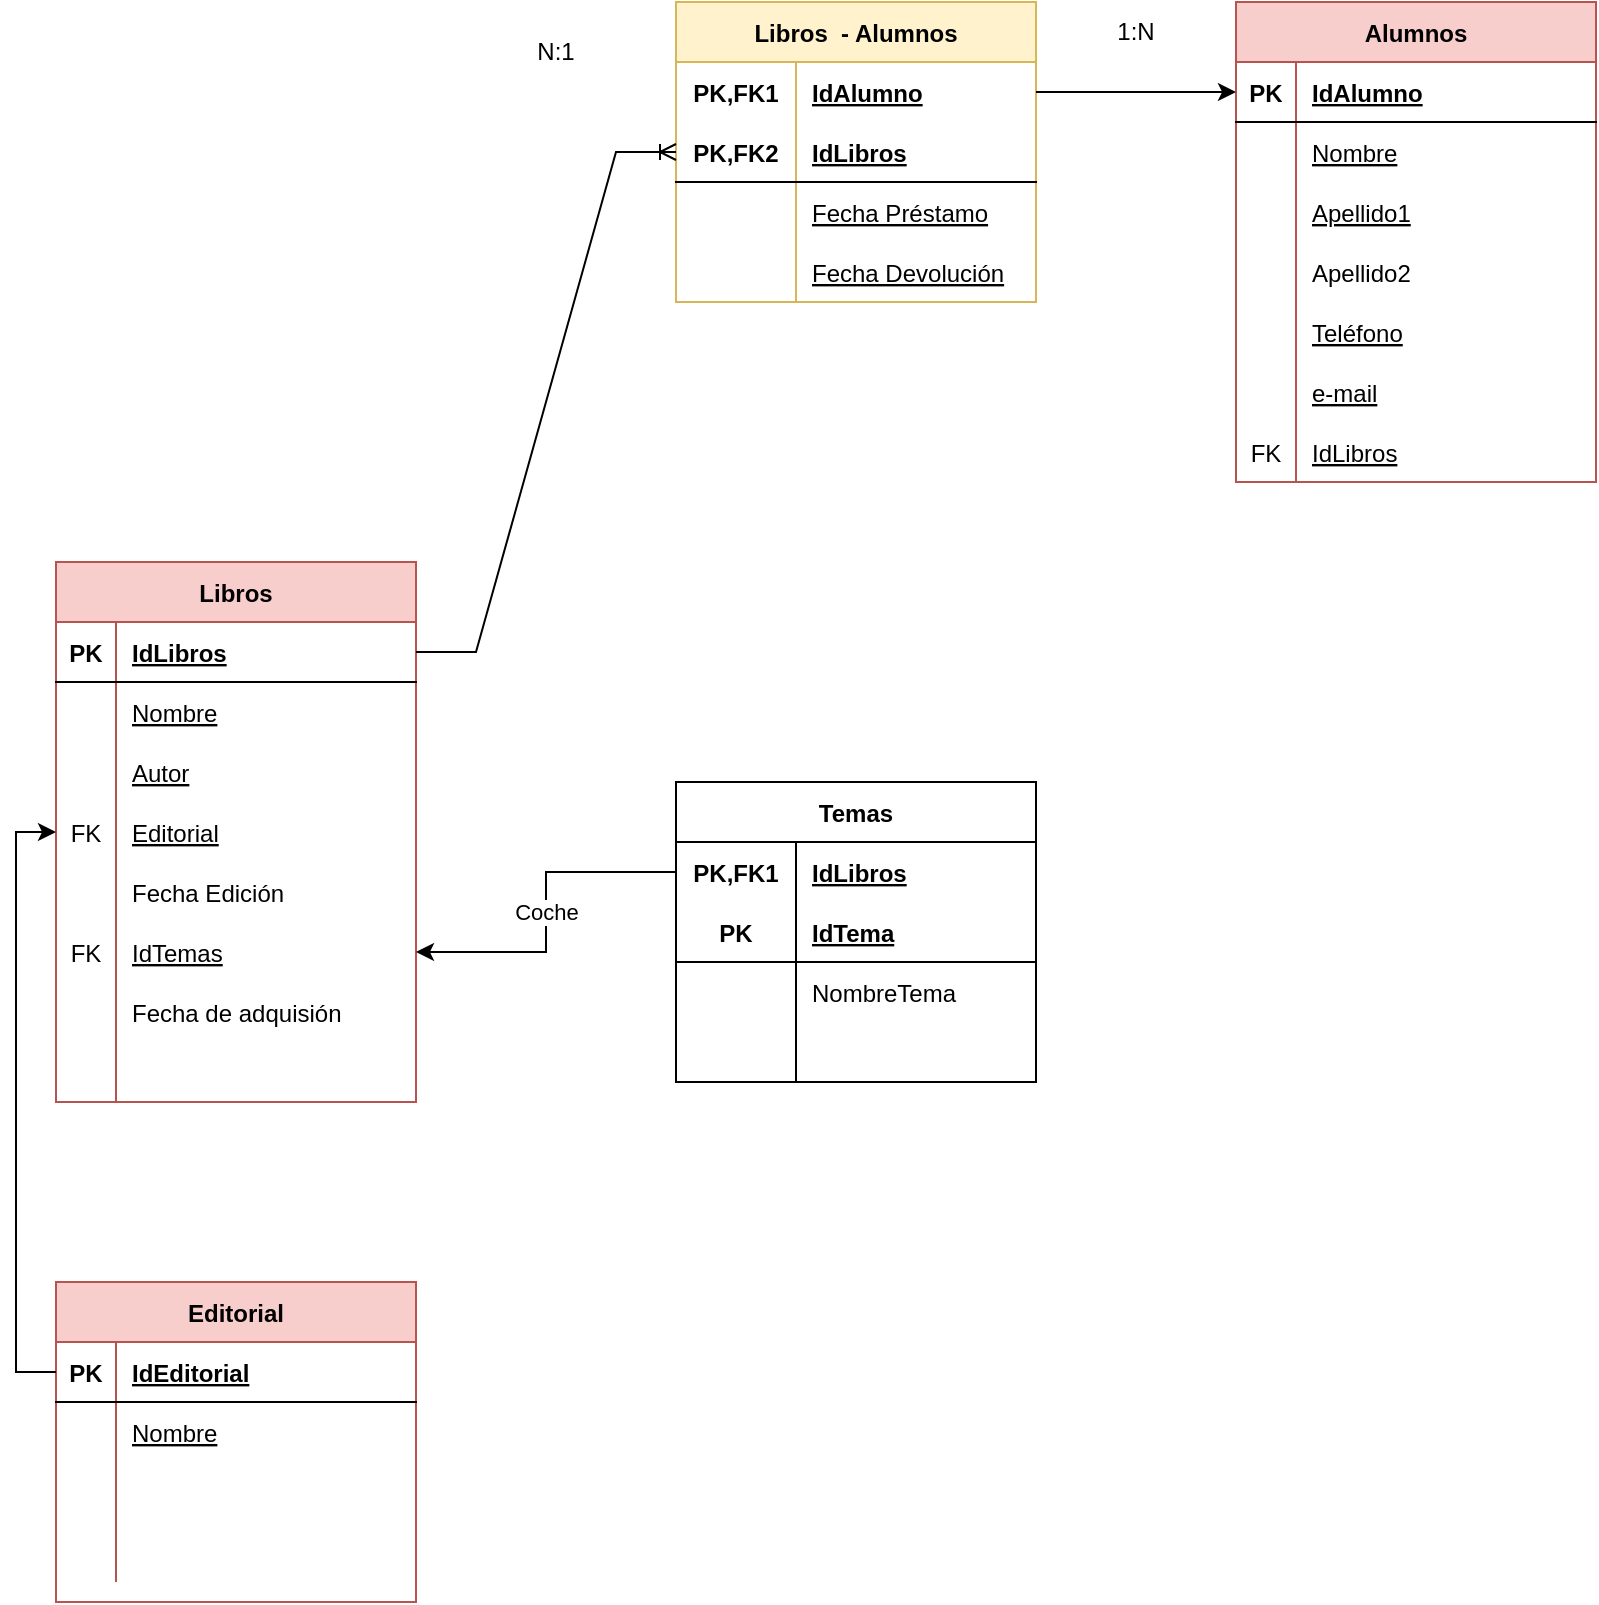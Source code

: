 <mxfile version="20.2.3" type="device" pages="2"><diagram id="R2lEEEUBdFMjLlhIrx00" name="Ejercicio 01"><mxGraphModel dx="1422" dy="865" grid="1" gridSize="10" guides="1" tooltips="1" connect="1" arrows="1" fold="1" page="1" pageScale="1" pageWidth="850" pageHeight="1100" math="0" shadow="0" extFonts="Permanent Marker^https://fonts.googleapis.com/css?family=Permanent+Marker"><root><mxCell id="0"/><mxCell id="1" parent="0"/><mxCell id="_qFJeBWlf1tDYob7abES-1" value="Alumnos" style="shape=table;startSize=30;container=1;collapsible=1;childLayout=tableLayout;fixedRows=1;rowLines=0;fontStyle=1;align=center;resizeLast=1;fillColor=#f8cecc;strokeColor=#b85450;" parent="1" vertex="1"><mxGeometry x="650" y="30" width="180" height="240" as="geometry"/></mxCell><mxCell id="_qFJeBWlf1tDYob7abES-2" value="" style="shape=tableRow;horizontal=0;startSize=0;swimlaneHead=0;swimlaneBody=0;fillColor=none;collapsible=0;dropTarget=0;points=[[0,0.5],[1,0.5]];portConstraint=eastwest;top=0;left=0;right=0;bottom=1;" parent="_qFJeBWlf1tDYob7abES-1" vertex="1"><mxGeometry y="30" width="180" height="30" as="geometry"/></mxCell><mxCell id="_qFJeBWlf1tDYob7abES-3" value="PK" style="shape=partialRectangle;connectable=0;fillColor=none;top=0;left=0;bottom=0;right=0;fontStyle=1;overflow=hidden;" parent="_qFJeBWlf1tDYob7abES-2" vertex="1"><mxGeometry width="30" height="30" as="geometry"><mxRectangle width="30" height="30" as="alternateBounds"/></mxGeometry></mxCell><mxCell id="_qFJeBWlf1tDYob7abES-4" value="IdAlumno" style="shape=partialRectangle;connectable=0;fillColor=none;top=0;left=0;bottom=0;right=0;align=left;spacingLeft=6;fontStyle=5;overflow=hidden;" parent="_qFJeBWlf1tDYob7abES-2" vertex="1"><mxGeometry x="30" width="150" height="30" as="geometry"><mxRectangle width="150" height="30" as="alternateBounds"/></mxGeometry></mxCell><mxCell id="_qFJeBWlf1tDYob7abES-5" value="" style="shape=tableRow;horizontal=0;startSize=0;swimlaneHead=0;swimlaneBody=0;fillColor=none;collapsible=0;dropTarget=0;points=[[0,0.5],[1,0.5]];portConstraint=eastwest;top=0;left=0;right=0;bottom=0;" parent="_qFJeBWlf1tDYob7abES-1" vertex="1"><mxGeometry y="60" width="180" height="30" as="geometry"/></mxCell><mxCell id="_qFJeBWlf1tDYob7abES-6" value="" style="shape=partialRectangle;connectable=0;fillColor=none;top=0;left=0;bottom=0;right=0;editable=1;overflow=hidden;" parent="_qFJeBWlf1tDYob7abES-5" vertex="1"><mxGeometry width="30" height="30" as="geometry"><mxRectangle width="30" height="30" as="alternateBounds"/></mxGeometry></mxCell><mxCell id="_qFJeBWlf1tDYob7abES-7" value="Nombre" style="shape=partialRectangle;connectable=0;fillColor=none;top=0;left=0;bottom=0;right=0;align=left;spacingLeft=6;overflow=hidden;fontStyle=4" parent="_qFJeBWlf1tDYob7abES-5" vertex="1"><mxGeometry x="30" width="150" height="30" as="geometry"><mxRectangle width="150" height="30" as="alternateBounds"/></mxGeometry></mxCell><mxCell id="_qFJeBWlf1tDYob7abES-8" value="" style="shape=tableRow;horizontal=0;startSize=0;swimlaneHead=0;swimlaneBody=0;fillColor=none;collapsible=0;dropTarget=0;points=[[0,0.5],[1,0.5]];portConstraint=eastwest;top=0;left=0;right=0;bottom=0;" parent="_qFJeBWlf1tDYob7abES-1" vertex="1"><mxGeometry y="90" width="180" height="30" as="geometry"/></mxCell><mxCell id="_qFJeBWlf1tDYob7abES-9" value="" style="shape=partialRectangle;connectable=0;fillColor=none;top=0;left=0;bottom=0;right=0;editable=1;overflow=hidden;" parent="_qFJeBWlf1tDYob7abES-8" vertex="1"><mxGeometry width="30" height="30" as="geometry"><mxRectangle width="30" height="30" as="alternateBounds"/></mxGeometry></mxCell><mxCell id="_qFJeBWlf1tDYob7abES-10" value="Apellido1" style="shape=partialRectangle;connectable=0;fillColor=none;top=0;left=0;bottom=0;right=0;align=left;spacingLeft=6;overflow=hidden;fontStyle=4" parent="_qFJeBWlf1tDYob7abES-8" vertex="1"><mxGeometry x="30" width="150" height="30" as="geometry"><mxRectangle width="150" height="30" as="alternateBounds"/></mxGeometry></mxCell><mxCell id="_qFJeBWlf1tDYob7abES-11" value="" style="shape=tableRow;horizontal=0;startSize=0;swimlaneHead=0;swimlaneBody=0;fillColor=none;collapsible=0;dropTarget=0;points=[[0,0.5],[1,0.5]];portConstraint=eastwest;top=0;left=0;right=0;bottom=0;" parent="_qFJeBWlf1tDYob7abES-1" vertex="1"><mxGeometry y="120" width="180" height="30" as="geometry"/></mxCell><mxCell id="_qFJeBWlf1tDYob7abES-12" value="" style="shape=partialRectangle;connectable=0;fillColor=none;top=0;left=0;bottom=0;right=0;editable=1;overflow=hidden;" parent="_qFJeBWlf1tDYob7abES-11" vertex="1"><mxGeometry width="30" height="30" as="geometry"><mxRectangle width="30" height="30" as="alternateBounds"/></mxGeometry></mxCell><mxCell id="_qFJeBWlf1tDYob7abES-13" value="Apellido2" style="shape=partialRectangle;connectable=0;fillColor=none;top=0;left=0;bottom=0;right=0;align=left;spacingLeft=6;overflow=hidden;" parent="_qFJeBWlf1tDYob7abES-11" vertex="1"><mxGeometry x="30" width="150" height="30" as="geometry"><mxRectangle width="150" height="30" as="alternateBounds"/></mxGeometry></mxCell><mxCell id="_qFJeBWlf1tDYob7abES-14" value="" style="shape=tableRow;horizontal=0;startSize=0;swimlaneHead=0;swimlaneBody=0;fillColor=none;collapsible=0;dropTarget=0;points=[[0,0.5],[1,0.5]];portConstraint=eastwest;top=0;left=0;right=0;bottom=0;" parent="_qFJeBWlf1tDYob7abES-1" vertex="1"><mxGeometry y="150" width="180" height="30" as="geometry"/></mxCell><mxCell id="_qFJeBWlf1tDYob7abES-15" value="" style="shape=partialRectangle;connectable=0;fillColor=none;top=0;left=0;bottom=0;right=0;editable=1;overflow=hidden;" parent="_qFJeBWlf1tDYob7abES-14" vertex="1"><mxGeometry width="30" height="30" as="geometry"><mxRectangle width="30" height="30" as="alternateBounds"/></mxGeometry></mxCell><mxCell id="_qFJeBWlf1tDYob7abES-16" value="Teléfono" style="shape=partialRectangle;connectable=0;fillColor=none;top=0;left=0;bottom=0;right=0;align=left;spacingLeft=6;overflow=hidden;fontStyle=4" parent="_qFJeBWlf1tDYob7abES-14" vertex="1"><mxGeometry x="30" width="150" height="30" as="geometry"><mxRectangle width="150" height="30" as="alternateBounds"/></mxGeometry></mxCell><mxCell id="_qFJeBWlf1tDYob7abES-17" value="" style="shape=tableRow;horizontal=0;startSize=0;swimlaneHead=0;swimlaneBody=0;fillColor=none;collapsible=0;dropTarget=0;points=[[0,0.5],[1,0.5]];portConstraint=eastwest;top=0;left=0;right=0;bottom=0;" parent="_qFJeBWlf1tDYob7abES-1" vertex="1"><mxGeometry y="180" width="180" height="30" as="geometry"/></mxCell><mxCell id="_qFJeBWlf1tDYob7abES-18" value="" style="shape=partialRectangle;connectable=0;fillColor=none;top=0;left=0;bottom=0;right=0;editable=1;overflow=hidden;" parent="_qFJeBWlf1tDYob7abES-17" vertex="1"><mxGeometry width="30" height="30" as="geometry"><mxRectangle width="30" height="30" as="alternateBounds"/></mxGeometry></mxCell><mxCell id="_qFJeBWlf1tDYob7abES-19" value="e-mail" style="shape=partialRectangle;connectable=0;fillColor=none;top=0;left=0;bottom=0;right=0;align=left;spacingLeft=6;overflow=hidden;fontStyle=4" parent="_qFJeBWlf1tDYob7abES-17" vertex="1"><mxGeometry x="30" width="150" height="30" as="geometry"><mxRectangle width="150" height="30" as="alternateBounds"/></mxGeometry></mxCell><mxCell id="_qFJeBWlf1tDYob7abES-60" value="" style="shape=tableRow;horizontal=0;startSize=0;swimlaneHead=0;swimlaneBody=0;fillColor=none;collapsible=0;dropTarget=0;points=[[0,0.5],[1,0.5]];portConstraint=eastwest;top=0;left=0;right=0;bottom=0;" parent="_qFJeBWlf1tDYob7abES-1" vertex="1"><mxGeometry y="210" width="180" height="30" as="geometry"/></mxCell><mxCell id="_qFJeBWlf1tDYob7abES-61" value="FK" style="shape=partialRectangle;connectable=0;fillColor=none;top=0;left=0;bottom=0;right=0;editable=1;overflow=hidden;" parent="_qFJeBWlf1tDYob7abES-60" vertex="1"><mxGeometry width="30" height="30" as="geometry"><mxRectangle width="30" height="30" as="alternateBounds"/></mxGeometry></mxCell><mxCell id="_qFJeBWlf1tDYob7abES-62" value="IdLibros" style="shape=partialRectangle;connectable=0;fillColor=none;top=0;left=0;bottom=0;right=0;align=left;spacingLeft=6;overflow=hidden;fontStyle=4" parent="_qFJeBWlf1tDYob7abES-60" vertex="1"><mxGeometry x="30" width="150" height="30" as="geometry"><mxRectangle width="150" height="30" as="alternateBounds"/></mxGeometry></mxCell><mxCell id="_qFJeBWlf1tDYob7abES-21" value="Libros" style="shape=table;startSize=30;container=1;collapsible=1;childLayout=tableLayout;fixedRows=1;rowLines=0;fontStyle=1;align=center;resizeLast=1;fontFamily=Helvetica;fontSize=12;strokeColor=#b85450;fillColor=#f8cecc;" parent="1" vertex="1"><mxGeometry x="60" y="310" width="180" height="270" as="geometry"/></mxCell><mxCell id="_qFJeBWlf1tDYob7abES-22" value="" style="shape=tableRow;horizontal=0;startSize=0;swimlaneHead=0;swimlaneBody=0;fillColor=none;collapsible=0;dropTarget=0;points=[[0,0.5],[1,0.5]];portConstraint=eastwest;top=0;left=0;right=0;bottom=1;fontFamily=Helvetica;fontSize=12;fontColor=default;strokeColor=default;" parent="_qFJeBWlf1tDYob7abES-21" vertex="1"><mxGeometry y="30" width="180" height="30" as="geometry"/></mxCell><mxCell id="_qFJeBWlf1tDYob7abES-23" value="PK" style="shape=partialRectangle;connectable=0;fillColor=none;top=0;left=0;bottom=0;right=0;fontStyle=1;overflow=hidden;fontFamily=Helvetica;fontSize=12;fontColor=default;strokeColor=default;" parent="_qFJeBWlf1tDYob7abES-22" vertex="1"><mxGeometry width="30" height="30" as="geometry"><mxRectangle width="30" height="30" as="alternateBounds"/></mxGeometry></mxCell><mxCell id="_qFJeBWlf1tDYob7abES-24" value="IdLibros" style="shape=partialRectangle;connectable=0;fillColor=none;top=0;left=0;bottom=0;right=0;align=left;spacingLeft=6;fontStyle=5;overflow=hidden;fontFamily=Helvetica;fontSize=12;fontColor=default;strokeColor=default;" parent="_qFJeBWlf1tDYob7abES-22" vertex="1"><mxGeometry x="30" width="150" height="30" as="geometry"><mxRectangle width="150" height="30" as="alternateBounds"/></mxGeometry></mxCell><mxCell id="_qFJeBWlf1tDYob7abES-25" value="" style="shape=tableRow;horizontal=0;startSize=0;swimlaneHead=0;swimlaneBody=0;fillColor=none;collapsible=0;dropTarget=0;points=[[0,0.5],[1,0.5]];portConstraint=eastwest;top=0;left=0;right=0;bottom=0;fontFamily=Helvetica;fontSize=12;fontColor=default;strokeColor=default;" parent="_qFJeBWlf1tDYob7abES-21" vertex="1"><mxGeometry y="60" width="180" height="30" as="geometry"/></mxCell><mxCell id="_qFJeBWlf1tDYob7abES-26" value="" style="shape=partialRectangle;connectable=0;fillColor=none;top=0;left=0;bottom=0;right=0;editable=1;overflow=hidden;fontFamily=Helvetica;fontSize=12;fontColor=default;strokeColor=default;" parent="_qFJeBWlf1tDYob7abES-25" vertex="1"><mxGeometry width="30" height="30" as="geometry"><mxRectangle width="30" height="30" as="alternateBounds"/></mxGeometry></mxCell><mxCell id="_qFJeBWlf1tDYob7abES-27" value="Nombre" style="shape=partialRectangle;connectable=0;fillColor=none;top=0;left=0;bottom=0;right=0;align=left;spacingLeft=6;overflow=hidden;fontFamily=Helvetica;fontSize=12;fontColor=default;strokeColor=default;fontStyle=4" parent="_qFJeBWlf1tDYob7abES-25" vertex="1"><mxGeometry x="30" width="150" height="30" as="geometry"><mxRectangle width="150" height="30" as="alternateBounds"/></mxGeometry></mxCell><mxCell id="_qFJeBWlf1tDYob7abES-28" value="" style="shape=tableRow;horizontal=0;startSize=0;swimlaneHead=0;swimlaneBody=0;fillColor=none;collapsible=0;dropTarget=0;points=[[0,0.5],[1,0.5]];portConstraint=eastwest;top=0;left=0;right=0;bottom=0;fontFamily=Helvetica;fontSize=12;fontColor=default;strokeColor=default;" parent="_qFJeBWlf1tDYob7abES-21" vertex="1"><mxGeometry y="90" width="180" height="30" as="geometry"/></mxCell><mxCell id="_qFJeBWlf1tDYob7abES-29" value="" style="shape=partialRectangle;connectable=0;fillColor=none;top=0;left=0;bottom=0;right=0;editable=1;overflow=hidden;fontFamily=Helvetica;fontSize=12;fontColor=default;strokeColor=default;" parent="_qFJeBWlf1tDYob7abES-28" vertex="1"><mxGeometry width="30" height="30" as="geometry"><mxRectangle width="30" height="30" as="alternateBounds"/></mxGeometry></mxCell><mxCell id="_qFJeBWlf1tDYob7abES-30" value="Autor" style="shape=partialRectangle;connectable=0;fillColor=none;top=0;left=0;bottom=0;right=0;align=left;spacingLeft=6;overflow=hidden;fontFamily=Helvetica;fontSize=12;fontColor=default;strokeColor=default;fontStyle=4" parent="_qFJeBWlf1tDYob7abES-28" vertex="1"><mxGeometry x="30" width="150" height="30" as="geometry"><mxRectangle width="150" height="30" as="alternateBounds"/></mxGeometry></mxCell><mxCell id="_qFJeBWlf1tDYob7abES-31" value="" style="shape=tableRow;horizontal=0;startSize=0;swimlaneHead=0;swimlaneBody=0;fillColor=none;collapsible=0;dropTarget=0;points=[[0,0.5],[1,0.5]];portConstraint=eastwest;top=0;left=0;right=0;bottom=0;fontFamily=Helvetica;fontSize=12;fontColor=default;strokeColor=default;" parent="_qFJeBWlf1tDYob7abES-21" vertex="1"><mxGeometry y="120" width="180" height="30" as="geometry"/></mxCell><mxCell id="_qFJeBWlf1tDYob7abES-32" value="FK" style="shape=partialRectangle;connectable=0;fillColor=none;top=0;left=0;bottom=0;right=0;editable=1;overflow=hidden;fontFamily=Helvetica;fontSize=12;fontColor=default;strokeColor=default;" parent="_qFJeBWlf1tDYob7abES-31" vertex="1"><mxGeometry width="30" height="30" as="geometry"><mxRectangle width="30" height="30" as="alternateBounds"/></mxGeometry></mxCell><mxCell id="_qFJeBWlf1tDYob7abES-33" value="Editorial" style="shape=partialRectangle;connectable=0;fillColor=none;top=0;left=0;bottom=0;right=0;align=left;spacingLeft=6;overflow=hidden;fontFamily=Helvetica;fontSize=12;fontColor=default;strokeColor=default;fontStyle=4" parent="_qFJeBWlf1tDYob7abES-31" vertex="1"><mxGeometry x="30" width="150" height="30" as="geometry"><mxRectangle width="150" height="30" as="alternateBounds"/></mxGeometry></mxCell><mxCell id="_qFJeBWlf1tDYob7abES-34" value="" style="shape=tableRow;horizontal=0;startSize=0;swimlaneHead=0;swimlaneBody=0;fillColor=none;collapsible=0;dropTarget=0;points=[[0,0.5],[1,0.5]];portConstraint=eastwest;top=0;left=0;right=0;bottom=0;fontFamily=Helvetica;fontSize=12;fontColor=default;strokeColor=default;" parent="_qFJeBWlf1tDYob7abES-21" vertex="1"><mxGeometry y="150" width="180" height="30" as="geometry"/></mxCell><mxCell id="_qFJeBWlf1tDYob7abES-35" value="" style="shape=partialRectangle;connectable=0;fillColor=none;top=0;left=0;bottom=0;right=0;editable=1;overflow=hidden;fontFamily=Helvetica;fontSize=12;fontColor=default;strokeColor=default;" parent="_qFJeBWlf1tDYob7abES-34" vertex="1"><mxGeometry width="30" height="30" as="geometry"><mxRectangle width="30" height="30" as="alternateBounds"/></mxGeometry></mxCell><mxCell id="_qFJeBWlf1tDYob7abES-36" value="Fecha Edición" style="shape=partialRectangle;connectable=0;fillColor=none;top=0;left=0;bottom=0;right=0;align=left;spacingLeft=6;overflow=hidden;fontFamily=Helvetica;fontSize=12;fontColor=default;strokeColor=default;" parent="_qFJeBWlf1tDYob7abES-34" vertex="1"><mxGeometry x="30" width="150" height="30" as="geometry"><mxRectangle width="150" height="30" as="alternateBounds"/></mxGeometry></mxCell><mxCell id="_qFJeBWlf1tDYob7abES-37" value="" style="shape=tableRow;horizontal=0;startSize=0;swimlaneHead=0;swimlaneBody=0;fillColor=none;collapsible=0;dropTarget=0;points=[[0,0.5],[1,0.5]];portConstraint=eastwest;top=0;left=0;right=0;bottom=0;fontFamily=Helvetica;fontSize=12;fontColor=default;strokeColor=default;" parent="_qFJeBWlf1tDYob7abES-21" vertex="1"><mxGeometry y="180" width="180" height="30" as="geometry"/></mxCell><mxCell id="_qFJeBWlf1tDYob7abES-38" value="FK" style="shape=partialRectangle;connectable=0;fillColor=none;top=0;left=0;bottom=0;right=0;editable=1;overflow=hidden;fontFamily=Helvetica;fontSize=12;fontColor=default;strokeColor=default;" parent="_qFJeBWlf1tDYob7abES-37" vertex="1"><mxGeometry width="30" height="30" as="geometry"><mxRectangle width="30" height="30" as="alternateBounds"/></mxGeometry></mxCell><mxCell id="_qFJeBWlf1tDYob7abES-39" value="IdTemas" style="shape=partialRectangle;connectable=0;fillColor=none;top=0;left=0;bottom=0;right=0;align=left;spacingLeft=6;overflow=hidden;fontFamily=Helvetica;fontSize=12;fontColor=default;strokeColor=default;fontStyle=4" parent="_qFJeBWlf1tDYob7abES-37" vertex="1"><mxGeometry x="30" width="150" height="30" as="geometry"><mxRectangle width="150" height="30" as="alternateBounds"/></mxGeometry></mxCell><mxCell id="_qFJeBWlf1tDYob7abES-40" value="" style="shape=tableRow;horizontal=0;startSize=0;swimlaneHead=0;swimlaneBody=0;fillColor=none;collapsible=0;dropTarget=0;points=[[0,0.5],[1,0.5]];portConstraint=eastwest;top=0;left=0;right=0;bottom=0;fontFamily=Helvetica;fontSize=12;fontColor=default;strokeColor=default;" parent="_qFJeBWlf1tDYob7abES-21" vertex="1"><mxGeometry y="210" width="180" height="30" as="geometry"/></mxCell><mxCell id="_qFJeBWlf1tDYob7abES-41" value="" style="shape=partialRectangle;connectable=0;fillColor=none;top=0;left=0;bottom=0;right=0;editable=1;overflow=hidden;fontFamily=Helvetica;fontSize=12;fontColor=default;strokeColor=default;" parent="_qFJeBWlf1tDYob7abES-40" vertex="1"><mxGeometry width="30" height="30" as="geometry"><mxRectangle width="30" height="30" as="alternateBounds"/></mxGeometry></mxCell><mxCell id="_qFJeBWlf1tDYob7abES-42" value="Fecha de adquisión" style="shape=partialRectangle;connectable=0;fillColor=none;top=0;left=0;bottom=0;right=0;align=left;spacingLeft=6;overflow=hidden;fontFamily=Helvetica;fontSize=12;fontColor=default;strokeColor=default;" parent="_qFJeBWlf1tDYob7abES-40" vertex="1"><mxGeometry x="30" width="150" height="30" as="geometry"><mxRectangle width="150" height="30" as="alternateBounds"/></mxGeometry></mxCell><mxCell id="_qFJeBWlf1tDYob7abES-43" value="" style="shape=tableRow;horizontal=0;startSize=0;swimlaneHead=0;swimlaneBody=0;fillColor=none;collapsible=0;dropTarget=0;points=[[0,0.5],[1,0.5]];portConstraint=eastwest;top=0;left=0;right=0;bottom=0;fontFamily=Helvetica;fontSize=12;fontColor=default;strokeColor=default;" parent="_qFJeBWlf1tDYob7abES-21" vertex="1"><mxGeometry y="240" width="180" height="30" as="geometry"/></mxCell><mxCell id="_qFJeBWlf1tDYob7abES-44" value="" style="shape=partialRectangle;connectable=0;fillColor=none;top=0;left=0;bottom=0;right=0;editable=1;overflow=hidden;fontFamily=Helvetica;fontSize=12;fontColor=default;strokeColor=default;" parent="_qFJeBWlf1tDYob7abES-43" vertex="1"><mxGeometry width="30" height="30" as="geometry"><mxRectangle width="30" height="30" as="alternateBounds"/></mxGeometry></mxCell><mxCell id="_qFJeBWlf1tDYob7abES-45" value="" style="shape=partialRectangle;connectable=0;fillColor=none;top=0;left=0;bottom=0;right=0;align=left;spacingLeft=6;overflow=hidden;fontFamily=Helvetica;fontSize=12;fontColor=default;strokeColor=default;fontStyle=4" parent="_qFJeBWlf1tDYob7abES-43" vertex="1"><mxGeometry x="30" width="150" height="30" as="geometry"><mxRectangle width="150" height="30" as="alternateBounds"/></mxGeometry></mxCell><mxCell id="_qFJeBWlf1tDYob7abES-63" value="Libros  - Alumnos" style="shape=table;startSize=30;container=1;collapsible=1;childLayout=tableLayout;fixedRows=1;rowLines=0;fontStyle=1;align=center;resizeLast=1;fontFamily=Helvetica;fontSize=12;strokeColor=#d6b656;fillColor=#fff2cc;" parent="1" vertex="1"><mxGeometry x="370" y="30" width="180" height="150" as="geometry"/></mxCell><mxCell id="_qFJeBWlf1tDYob7abES-64" value="" style="shape=tableRow;horizontal=0;startSize=0;swimlaneHead=0;swimlaneBody=0;fillColor=none;collapsible=0;dropTarget=0;points=[[0,0.5],[1,0.5]];portConstraint=eastwest;top=0;left=0;right=0;bottom=0;fontFamily=Helvetica;fontSize=12;fontColor=default;strokeColor=default;" parent="_qFJeBWlf1tDYob7abES-63" vertex="1"><mxGeometry y="30" width="180" height="30" as="geometry"/></mxCell><mxCell id="_qFJeBWlf1tDYob7abES-65" value="PK,FK1" style="shape=partialRectangle;connectable=0;fillColor=none;top=0;left=0;bottom=0;right=0;fontStyle=1;overflow=hidden;fontFamily=Helvetica;fontSize=12;fontColor=default;strokeColor=default;" parent="_qFJeBWlf1tDYob7abES-64" vertex="1"><mxGeometry width="60" height="30" as="geometry"><mxRectangle width="60" height="30" as="alternateBounds"/></mxGeometry></mxCell><mxCell id="_qFJeBWlf1tDYob7abES-66" value="IdAlumno" style="shape=partialRectangle;connectable=0;fillColor=none;top=0;left=0;bottom=0;right=0;align=left;spacingLeft=6;fontStyle=5;overflow=hidden;fontFamily=Helvetica;fontSize=12;fontColor=default;strokeColor=default;" parent="_qFJeBWlf1tDYob7abES-64" vertex="1"><mxGeometry x="60" width="120" height="30" as="geometry"><mxRectangle width="120" height="30" as="alternateBounds"/></mxGeometry></mxCell><mxCell id="_qFJeBWlf1tDYob7abES-67" value="" style="shape=tableRow;horizontal=0;startSize=0;swimlaneHead=0;swimlaneBody=0;fillColor=none;collapsible=0;dropTarget=0;points=[[0,0.5],[1,0.5]];portConstraint=eastwest;top=0;left=0;right=0;bottom=1;fontFamily=Helvetica;fontSize=12;fontColor=default;strokeColor=default;" parent="_qFJeBWlf1tDYob7abES-63" vertex="1"><mxGeometry y="60" width="180" height="30" as="geometry"/></mxCell><mxCell id="_qFJeBWlf1tDYob7abES-68" value="PK,FK2" style="shape=partialRectangle;connectable=0;fillColor=none;top=0;left=0;bottom=0;right=0;fontStyle=1;overflow=hidden;fontFamily=Helvetica;fontSize=12;fontColor=default;strokeColor=default;" parent="_qFJeBWlf1tDYob7abES-67" vertex="1"><mxGeometry width="60" height="30" as="geometry"><mxRectangle width="60" height="30" as="alternateBounds"/></mxGeometry></mxCell><mxCell id="_qFJeBWlf1tDYob7abES-69" value="IdLibros" style="shape=partialRectangle;connectable=0;fillColor=none;top=0;left=0;bottom=0;right=0;align=left;spacingLeft=6;fontStyle=5;overflow=hidden;fontFamily=Helvetica;fontSize=12;fontColor=default;strokeColor=default;" parent="_qFJeBWlf1tDYob7abES-67" vertex="1"><mxGeometry x="60" width="120" height="30" as="geometry"><mxRectangle width="120" height="30" as="alternateBounds"/></mxGeometry></mxCell><mxCell id="_qFJeBWlf1tDYob7abES-70" value="" style="shape=tableRow;horizontal=0;startSize=0;swimlaneHead=0;swimlaneBody=0;fillColor=none;collapsible=0;dropTarget=0;points=[[0,0.5],[1,0.5]];portConstraint=eastwest;top=0;left=0;right=0;bottom=0;fontFamily=Helvetica;fontSize=12;fontColor=default;strokeColor=default;" parent="_qFJeBWlf1tDYob7abES-63" vertex="1"><mxGeometry y="90" width="180" height="30" as="geometry"/></mxCell><mxCell id="_qFJeBWlf1tDYob7abES-71" value="" style="shape=partialRectangle;connectable=0;fillColor=none;top=0;left=0;bottom=0;right=0;editable=1;overflow=hidden;fontFamily=Helvetica;fontSize=12;fontColor=default;strokeColor=default;" parent="_qFJeBWlf1tDYob7abES-70" vertex="1"><mxGeometry width="60" height="30" as="geometry"><mxRectangle width="60" height="30" as="alternateBounds"/></mxGeometry></mxCell><mxCell id="_qFJeBWlf1tDYob7abES-72" value="Fecha Préstamo" style="shape=partialRectangle;connectable=0;fillColor=none;top=0;left=0;bottom=0;right=0;align=left;spacingLeft=6;overflow=hidden;fontFamily=Helvetica;fontSize=12;fontColor=default;strokeColor=default;fontStyle=4" parent="_qFJeBWlf1tDYob7abES-70" vertex="1"><mxGeometry x="60" width="120" height="30" as="geometry"><mxRectangle width="120" height="30" as="alternateBounds"/></mxGeometry></mxCell><mxCell id="_qFJeBWlf1tDYob7abES-73" value="" style="shape=tableRow;horizontal=0;startSize=0;swimlaneHead=0;swimlaneBody=0;fillColor=none;collapsible=0;dropTarget=0;points=[[0,0.5],[1,0.5]];portConstraint=eastwest;top=0;left=0;right=0;bottom=0;fontFamily=Helvetica;fontSize=12;fontColor=default;strokeColor=default;" parent="_qFJeBWlf1tDYob7abES-63" vertex="1"><mxGeometry y="120" width="180" height="30" as="geometry"/></mxCell><mxCell id="_qFJeBWlf1tDYob7abES-74" value="" style="shape=partialRectangle;connectable=0;fillColor=none;top=0;left=0;bottom=0;right=0;editable=1;overflow=hidden;fontFamily=Helvetica;fontSize=12;fontColor=default;strokeColor=default;" parent="_qFJeBWlf1tDYob7abES-73" vertex="1"><mxGeometry width="60" height="30" as="geometry"><mxRectangle width="60" height="30" as="alternateBounds"/></mxGeometry></mxCell><mxCell id="_qFJeBWlf1tDYob7abES-75" value="Fecha Devolución" style="shape=partialRectangle;connectable=0;fillColor=none;top=0;left=0;bottom=0;right=0;align=left;spacingLeft=6;overflow=hidden;fontFamily=Helvetica;fontSize=12;fontColor=default;strokeColor=default;fontStyle=4" parent="_qFJeBWlf1tDYob7abES-73" vertex="1"><mxGeometry x="60" width="120" height="30" as="geometry"><mxRectangle width="120" height="30" as="alternateBounds"/></mxGeometry></mxCell><mxCell id="_qFJeBWlf1tDYob7abES-80" value="" style="edgeStyle=entityRelationEdgeStyle;fontSize=12;html=1;endArrow=ERoneToMany;rounded=0;fontFamily=Helvetica;fontColor=default;exitX=1;exitY=0.5;exitDx=0;exitDy=0;entryX=0;entryY=0.5;entryDx=0;entryDy=0;" parent="1" source="_qFJeBWlf1tDYob7abES-22" target="_qFJeBWlf1tDYob7abES-67" edge="1"><mxGeometry width="100" height="100" relative="1" as="geometry"><mxPoint x="500" y="140" as="sourcePoint"/><mxPoint x="630" y="330" as="targetPoint"/></mxGeometry></mxCell><mxCell id="nqF3WBIk_aguI_K7Jtad-29" value="Editorial" style="shape=table;startSize=30;container=1;collapsible=1;childLayout=tableLayout;fixedRows=1;rowLines=0;fontStyle=1;align=center;resizeLast=1;fontFamily=Helvetica;fontSize=12;strokeColor=#b85450;fillColor=#f8cecc;" parent="1" vertex="1"><mxGeometry x="60" y="670" width="180" height="160" as="geometry"/></mxCell><mxCell id="nqF3WBIk_aguI_K7Jtad-30" value="" style="shape=tableRow;horizontal=0;startSize=0;swimlaneHead=0;swimlaneBody=0;fillColor=none;collapsible=0;dropTarget=0;points=[[0,0.5],[1,0.5]];portConstraint=eastwest;top=0;left=0;right=0;bottom=1;fontFamily=Helvetica;fontSize=12;fontColor=default;strokeColor=default;" parent="nqF3WBIk_aguI_K7Jtad-29" vertex="1"><mxGeometry y="30" width="180" height="30" as="geometry"/></mxCell><mxCell id="nqF3WBIk_aguI_K7Jtad-31" value="PK" style="shape=partialRectangle;connectable=0;fillColor=none;top=0;left=0;bottom=0;right=0;fontStyle=1;overflow=hidden;fontFamily=Helvetica;fontSize=12;fontColor=default;strokeColor=default;" parent="nqF3WBIk_aguI_K7Jtad-30" vertex="1"><mxGeometry width="30" height="30" as="geometry"><mxRectangle width="30" height="30" as="alternateBounds"/></mxGeometry></mxCell><mxCell id="nqF3WBIk_aguI_K7Jtad-32" value="IdEditorial" style="shape=partialRectangle;connectable=0;fillColor=none;top=0;left=0;bottom=0;right=0;align=left;spacingLeft=6;fontStyle=5;overflow=hidden;fontFamily=Helvetica;fontSize=12;fontColor=default;strokeColor=default;" parent="nqF3WBIk_aguI_K7Jtad-30" vertex="1"><mxGeometry x="30" width="150" height="30" as="geometry"><mxRectangle width="150" height="30" as="alternateBounds"/></mxGeometry></mxCell><mxCell id="nqF3WBIk_aguI_K7Jtad-33" value="" style="shape=tableRow;horizontal=0;startSize=0;swimlaneHead=0;swimlaneBody=0;fillColor=none;collapsible=0;dropTarget=0;points=[[0,0.5],[1,0.5]];portConstraint=eastwest;top=0;left=0;right=0;bottom=0;fontFamily=Helvetica;fontSize=12;fontColor=default;strokeColor=default;" parent="nqF3WBIk_aguI_K7Jtad-29" vertex="1"><mxGeometry y="60" width="180" height="30" as="geometry"/></mxCell><mxCell id="nqF3WBIk_aguI_K7Jtad-34" value="" style="shape=partialRectangle;connectable=0;fillColor=none;top=0;left=0;bottom=0;right=0;editable=1;overflow=hidden;fontFamily=Helvetica;fontSize=12;fontColor=default;strokeColor=default;" parent="nqF3WBIk_aguI_K7Jtad-33" vertex="1"><mxGeometry width="30" height="30" as="geometry"><mxRectangle width="30" height="30" as="alternateBounds"/></mxGeometry></mxCell><mxCell id="nqF3WBIk_aguI_K7Jtad-35" value="Nombre" style="shape=partialRectangle;connectable=0;fillColor=none;top=0;left=0;bottom=0;right=0;align=left;spacingLeft=6;overflow=hidden;fontFamily=Helvetica;fontSize=12;fontColor=default;strokeColor=default;fontStyle=4" parent="nqF3WBIk_aguI_K7Jtad-33" vertex="1"><mxGeometry x="30" width="150" height="30" as="geometry"><mxRectangle width="150" height="30" as="alternateBounds"/></mxGeometry></mxCell><mxCell id="nqF3WBIk_aguI_K7Jtad-36" value="" style="shape=tableRow;horizontal=0;startSize=0;swimlaneHead=0;swimlaneBody=0;fillColor=none;collapsible=0;dropTarget=0;points=[[0,0.5],[1,0.5]];portConstraint=eastwest;top=0;left=0;right=0;bottom=0;fontFamily=Helvetica;fontSize=12;fontColor=default;strokeColor=default;" parent="nqF3WBIk_aguI_K7Jtad-29" vertex="1"><mxGeometry y="90" width="180" height="30" as="geometry"/></mxCell><mxCell id="nqF3WBIk_aguI_K7Jtad-37" value="" style="shape=partialRectangle;connectable=0;fillColor=none;top=0;left=0;bottom=0;right=0;editable=1;overflow=hidden;fontFamily=Helvetica;fontSize=12;fontColor=default;strokeColor=default;" parent="nqF3WBIk_aguI_K7Jtad-36" vertex="1"><mxGeometry width="30" height="30" as="geometry"><mxRectangle width="30" height="30" as="alternateBounds"/></mxGeometry></mxCell><mxCell id="nqF3WBIk_aguI_K7Jtad-38" value="" style="shape=partialRectangle;connectable=0;fillColor=none;top=0;left=0;bottom=0;right=0;align=left;spacingLeft=6;overflow=hidden;fontFamily=Helvetica;fontSize=12;fontColor=default;strokeColor=default;" parent="nqF3WBIk_aguI_K7Jtad-36" vertex="1"><mxGeometry x="30" width="150" height="30" as="geometry"><mxRectangle width="150" height="30" as="alternateBounds"/></mxGeometry></mxCell><mxCell id="nqF3WBIk_aguI_K7Jtad-39" value="" style="shape=tableRow;horizontal=0;startSize=0;swimlaneHead=0;swimlaneBody=0;fillColor=none;collapsible=0;dropTarget=0;points=[[0,0.5],[1,0.5]];portConstraint=eastwest;top=0;left=0;right=0;bottom=0;fontFamily=Helvetica;fontSize=12;fontColor=default;strokeColor=default;" parent="nqF3WBIk_aguI_K7Jtad-29" vertex="1"><mxGeometry y="120" width="180" height="30" as="geometry"/></mxCell><mxCell id="nqF3WBIk_aguI_K7Jtad-40" value="" style="shape=partialRectangle;connectable=0;fillColor=none;top=0;left=0;bottom=0;right=0;editable=1;overflow=hidden;fontFamily=Helvetica;fontSize=12;fontColor=default;strokeColor=default;" parent="nqF3WBIk_aguI_K7Jtad-39" vertex="1"><mxGeometry width="30" height="30" as="geometry"><mxRectangle width="30" height="30" as="alternateBounds"/></mxGeometry></mxCell><mxCell id="nqF3WBIk_aguI_K7Jtad-41" value="" style="shape=partialRectangle;connectable=0;fillColor=none;top=0;left=0;bottom=0;right=0;align=left;spacingLeft=6;overflow=hidden;fontFamily=Helvetica;fontSize=12;fontColor=default;strokeColor=default;" parent="nqF3WBIk_aguI_K7Jtad-39" vertex="1"><mxGeometry x="30" width="150" height="30" as="geometry"><mxRectangle width="150" height="30" as="alternateBounds"/></mxGeometry></mxCell><mxCell id="kcEEVCGjBOFE2uEx22ke-1" style="edgeStyle=orthogonalEdgeStyle;rounded=0;orthogonalLoop=1;jettySize=auto;html=1;entryX=0;entryY=0.5;entryDx=0;entryDy=0;" edge="1" parent="1" source="nqF3WBIk_aguI_K7Jtad-30" target="_qFJeBWlf1tDYob7abES-31"><mxGeometry relative="1" as="geometry"><mxPoint x="210" y="660" as="targetPoint"/></mxGeometry></mxCell><mxCell id="kcEEVCGjBOFE2uEx22ke-4" style="edgeStyle=orthogonalEdgeStyle;rounded=0;orthogonalLoop=1;jettySize=auto;html=1;entryX=0;entryY=0.5;entryDx=0;entryDy=0;" edge="1" parent="1" source="_qFJeBWlf1tDYob7abES-64" target="_qFJeBWlf1tDYob7abES-2"><mxGeometry relative="1" as="geometry"/></mxCell><mxCell id="kcEEVCGjBOFE2uEx22ke-5" value="1:N" style="text;html=1;strokeColor=none;fillColor=none;align=center;verticalAlign=middle;whiteSpace=wrap;rounded=0;" vertex="1" parent="1"><mxGeometry x="570" y="30" width="60" height="30" as="geometry"/></mxCell><mxCell id="kcEEVCGjBOFE2uEx22ke-6" value="N:1" style="text;html=1;strokeColor=none;fillColor=none;align=center;verticalAlign=middle;whiteSpace=wrap;rounded=0;" vertex="1" parent="1"><mxGeometry x="280" y="40" width="60" height="30" as="geometry"/></mxCell><mxCell id="kcEEVCGjBOFE2uEx22ke-7" value="Temas" style="shape=table;startSize=30;container=1;collapsible=1;childLayout=tableLayout;fixedRows=1;rowLines=0;fontStyle=1;align=center;resizeLast=1;" vertex="1" parent="1"><mxGeometry x="370" y="420" width="180" height="150" as="geometry"/></mxCell><mxCell id="kcEEVCGjBOFE2uEx22ke-8" value="" style="shape=tableRow;horizontal=0;startSize=0;swimlaneHead=0;swimlaneBody=0;fillColor=none;collapsible=0;dropTarget=0;points=[[0,0.5],[1,0.5]];portConstraint=eastwest;top=0;left=0;right=0;bottom=0;" vertex="1" parent="kcEEVCGjBOFE2uEx22ke-7"><mxGeometry y="30" width="180" height="30" as="geometry"/></mxCell><mxCell id="kcEEVCGjBOFE2uEx22ke-9" value="PK,FK1" style="shape=partialRectangle;connectable=0;fillColor=none;top=0;left=0;bottom=0;right=0;fontStyle=1;overflow=hidden;" vertex="1" parent="kcEEVCGjBOFE2uEx22ke-8"><mxGeometry width="60" height="30" as="geometry"><mxRectangle width="60" height="30" as="alternateBounds"/></mxGeometry></mxCell><mxCell id="kcEEVCGjBOFE2uEx22ke-10" value="IdLibros" style="shape=partialRectangle;connectable=0;fillColor=none;top=0;left=0;bottom=0;right=0;align=left;spacingLeft=6;fontStyle=5;overflow=hidden;" vertex="1" parent="kcEEVCGjBOFE2uEx22ke-8"><mxGeometry x="60" width="120" height="30" as="geometry"><mxRectangle width="120" height="30" as="alternateBounds"/></mxGeometry></mxCell><mxCell id="kcEEVCGjBOFE2uEx22ke-11" value="" style="shape=tableRow;horizontal=0;startSize=0;swimlaneHead=0;swimlaneBody=0;fillColor=none;collapsible=0;dropTarget=0;points=[[0,0.5],[1,0.5]];portConstraint=eastwest;top=0;left=0;right=0;bottom=1;" vertex="1" parent="kcEEVCGjBOFE2uEx22ke-7"><mxGeometry y="60" width="180" height="30" as="geometry"/></mxCell><mxCell id="kcEEVCGjBOFE2uEx22ke-12" value="PK" style="shape=partialRectangle;connectable=0;fillColor=none;top=0;left=0;bottom=0;right=0;fontStyle=1;overflow=hidden;" vertex="1" parent="kcEEVCGjBOFE2uEx22ke-11"><mxGeometry width="60" height="30" as="geometry"><mxRectangle width="60" height="30" as="alternateBounds"/></mxGeometry></mxCell><mxCell id="kcEEVCGjBOFE2uEx22ke-13" value="IdTema" style="shape=partialRectangle;connectable=0;fillColor=none;top=0;left=0;bottom=0;right=0;align=left;spacingLeft=6;fontStyle=5;overflow=hidden;" vertex="1" parent="kcEEVCGjBOFE2uEx22ke-11"><mxGeometry x="60" width="120" height="30" as="geometry"><mxRectangle width="120" height="30" as="alternateBounds"/></mxGeometry></mxCell><mxCell id="kcEEVCGjBOFE2uEx22ke-14" value="" style="shape=tableRow;horizontal=0;startSize=0;swimlaneHead=0;swimlaneBody=0;fillColor=none;collapsible=0;dropTarget=0;points=[[0,0.5],[1,0.5]];portConstraint=eastwest;top=0;left=0;right=0;bottom=0;" vertex="1" parent="kcEEVCGjBOFE2uEx22ke-7"><mxGeometry y="90" width="180" height="30" as="geometry"/></mxCell><mxCell id="kcEEVCGjBOFE2uEx22ke-15" value="" style="shape=partialRectangle;connectable=0;fillColor=none;top=0;left=0;bottom=0;right=0;editable=1;overflow=hidden;" vertex="1" parent="kcEEVCGjBOFE2uEx22ke-14"><mxGeometry width="60" height="30" as="geometry"><mxRectangle width="60" height="30" as="alternateBounds"/></mxGeometry></mxCell><mxCell id="kcEEVCGjBOFE2uEx22ke-16" value="NombreTema" style="shape=partialRectangle;connectable=0;fillColor=none;top=0;left=0;bottom=0;right=0;align=left;spacingLeft=6;overflow=hidden;" vertex="1" parent="kcEEVCGjBOFE2uEx22ke-14"><mxGeometry x="60" width="120" height="30" as="geometry"><mxRectangle width="120" height="30" as="alternateBounds"/></mxGeometry></mxCell><mxCell id="kcEEVCGjBOFE2uEx22ke-17" value="" style="shape=tableRow;horizontal=0;startSize=0;swimlaneHead=0;swimlaneBody=0;fillColor=none;collapsible=0;dropTarget=0;points=[[0,0.5],[1,0.5]];portConstraint=eastwest;top=0;left=0;right=0;bottom=0;" vertex="1" parent="kcEEVCGjBOFE2uEx22ke-7"><mxGeometry y="120" width="180" height="30" as="geometry"/></mxCell><mxCell id="kcEEVCGjBOFE2uEx22ke-18" value="" style="shape=partialRectangle;connectable=0;fillColor=none;top=0;left=0;bottom=0;right=0;editable=1;overflow=hidden;" vertex="1" parent="kcEEVCGjBOFE2uEx22ke-17"><mxGeometry width="60" height="30" as="geometry"><mxRectangle width="60" height="30" as="alternateBounds"/></mxGeometry></mxCell><mxCell id="kcEEVCGjBOFE2uEx22ke-19" value="" style="shape=partialRectangle;connectable=0;fillColor=none;top=0;left=0;bottom=0;right=0;align=left;spacingLeft=6;overflow=hidden;" vertex="1" parent="kcEEVCGjBOFE2uEx22ke-17"><mxGeometry x="60" width="120" height="30" as="geometry"><mxRectangle width="120" height="30" as="alternateBounds"/></mxGeometry></mxCell><mxCell id="kcEEVCGjBOFE2uEx22ke-20" value="Coche" style="edgeStyle=orthogonalEdgeStyle;rounded=0;orthogonalLoop=1;jettySize=auto;html=1;" edge="1" parent="1" source="kcEEVCGjBOFE2uEx22ke-8" target="_qFJeBWlf1tDYob7abES-37"><mxGeometry relative="1" as="geometry"/></mxCell></root></mxGraphModel></diagram><diagram id="JzEmm3oTkI_GSEYoYfvO" name="Ejercicio 02"><mxGraphModel dx="2249" dy="2034" grid="1" gridSize="10" guides="1" tooltips="1" connect="1" arrows="1" fold="1" page="1" pageScale="1" pageWidth="827" pageHeight="1169" math="0" shadow="0"><root><mxCell id="0"/><mxCell id="1" parent="0"/><mxCell id="8BZYvN6Oi3CpOPkzsCdv-1" value="alumnos" style="shape=table;startSize=30;container=1;collapsible=1;childLayout=tableLayout;fixedRows=1;rowLines=0;fontStyle=1;align=center;resizeLast=1;fillColor=#f8cecc;strokeColor=#b85450;" parent="1" vertex="1"><mxGeometry x="-260" y="80" width="180" height="300" as="geometry"/></mxCell><mxCell id="8BZYvN6Oi3CpOPkzsCdv-2" value="" style="shape=tableRow;horizontal=0;startSize=0;swimlaneHead=0;swimlaneBody=0;fillColor=none;collapsible=0;dropTarget=0;points=[[0,0.5],[1,0.5]];portConstraint=eastwest;top=0;left=0;right=0;bottom=1;" parent="8BZYvN6Oi3CpOPkzsCdv-1" vertex="1"><mxGeometry y="30" width="180" height="30" as="geometry"/></mxCell><mxCell id="8BZYvN6Oi3CpOPkzsCdv-3" value="PK" style="shape=partialRectangle;connectable=0;fillColor=none;top=0;left=0;bottom=0;right=0;fontStyle=1;overflow=hidden;" parent="8BZYvN6Oi3CpOPkzsCdv-2" vertex="1"><mxGeometry width="30" height="30" as="geometry"><mxRectangle width="30" height="30" as="alternateBounds"/></mxGeometry></mxCell><mxCell id="8BZYvN6Oi3CpOPkzsCdv-4" value="idalumno" style="shape=partialRectangle;connectable=0;fillColor=none;top=0;left=0;bottom=0;right=0;align=left;spacingLeft=6;fontStyle=5;overflow=hidden;" parent="8BZYvN6Oi3CpOPkzsCdv-2" vertex="1"><mxGeometry x="30" width="150" height="30" as="geometry"><mxRectangle width="150" height="30" as="alternateBounds"/></mxGeometry></mxCell><mxCell id="8BZYvN6Oi3CpOPkzsCdv-5" value="" style="shape=tableRow;horizontal=0;startSize=0;swimlaneHead=0;swimlaneBody=0;fillColor=none;collapsible=0;dropTarget=0;points=[[0,0.5],[1,0.5]];portConstraint=eastwest;top=0;left=0;right=0;bottom=0;" parent="8BZYvN6Oi3CpOPkzsCdv-1" vertex="1"><mxGeometry y="60" width="180" height="30" as="geometry"/></mxCell><mxCell id="8BZYvN6Oi3CpOPkzsCdv-6" value="" style="shape=partialRectangle;connectable=0;fillColor=none;top=0;left=0;bottom=0;right=0;editable=1;overflow=hidden;" parent="8BZYvN6Oi3CpOPkzsCdv-5" vertex="1"><mxGeometry width="30" height="30" as="geometry"><mxRectangle width="30" height="30" as="alternateBounds"/></mxGeometry></mxCell><mxCell id="8BZYvN6Oi3CpOPkzsCdv-7" value="" style="shape=partialRectangle;connectable=0;fillColor=none;top=0;left=0;bottom=0;right=0;align=left;spacingLeft=6;overflow=hidden;fontStyle=4" parent="8BZYvN6Oi3CpOPkzsCdv-5" vertex="1"><mxGeometry x="30" width="150" height="30" as="geometry"><mxRectangle width="150" height="30" as="alternateBounds"/></mxGeometry></mxCell><mxCell id="8BZYvN6Oi3CpOPkzsCdv-8" value="" style="shape=tableRow;horizontal=0;startSize=0;swimlaneHead=0;swimlaneBody=0;fillColor=none;collapsible=0;dropTarget=0;points=[[0,0.5],[1,0.5]];portConstraint=eastwest;top=0;left=0;right=0;bottom=0;fontStyle=4" parent="8BZYvN6Oi3CpOPkzsCdv-1" vertex="1"><mxGeometry y="90" width="180" height="30" as="geometry"/></mxCell><mxCell id="8BZYvN6Oi3CpOPkzsCdv-9" value="" style="shape=partialRectangle;connectable=0;fillColor=none;top=0;left=0;bottom=0;right=0;editable=1;overflow=hidden;" parent="8BZYvN6Oi3CpOPkzsCdv-8" vertex="1"><mxGeometry width="30" height="30" as="geometry"><mxRectangle width="30" height="30" as="alternateBounds"/></mxGeometry></mxCell><mxCell id="8BZYvN6Oi3CpOPkzsCdv-10" value="" style="shape=partialRectangle;connectable=0;fillColor=none;top=0;left=0;bottom=0;right=0;align=left;spacingLeft=6;overflow=hidden;" parent="8BZYvN6Oi3CpOPkzsCdv-8" vertex="1"><mxGeometry x="30" width="150" height="30" as="geometry"><mxRectangle width="150" height="30" as="alternateBounds"/></mxGeometry></mxCell><mxCell id="8BZYvN6Oi3CpOPkzsCdv-11" value="" style="shape=tableRow;horizontal=0;startSize=0;swimlaneHead=0;swimlaneBody=0;fillColor=none;collapsible=0;dropTarget=0;points=[[0,0.5],[1,0.5]];portConstraint=eastwest;top=0;left=0;right=0;bottom=0;" parent="8BZYvN6Oi3CpOPkzsCdv-1" vertex="1"><mxGeometry y="120" width="180" height="30" as="geometry"/></mxCell><mxCell id="8BZYvN6Oi3CpOPkzsCdv-12" value="" style="shape=partialRectangle;connectable=0;fillColor=none;top=0;left=0;bottom=0;right=0;editable=1;overflow=hidden;" parent="8BZYvN6Oi3CpOPkzsCdv-11" vertex="1"><mxGeometry width="30" height="30" as="geometry"><mxRectangle width="30" height="30" as="alternateBounds"/></mxGeometry></mxCell><mxCell id="8BZYvN6Oi3CpOPkzsCdv-13" value="" style="shape=partialRectangle;connectable=0;fillColor=none;top=0;left=0;bottom=0;right=0;align=left;spacingLeft=6;overflow=hidden;" parent="8BZYvN6Oi3CpOPkzsCdv-11" vertex="1"><mxGeometry x="30" width="150" height="30" as="geometry"><mxRectangle width="150" height="30" as="alternateBounds"/></mxGeometry></mxCell><mxCell id="8BZYvN6Oi3CpOPkzsCdv-14" value="" style="shape=tableRow;horizontal=0;startSize=0;swimlaneHead=0;swimlaneBody=0;fillColor=none;collapsible=0;dropTarget=0;points=[[0,0.5],[1,0.5]];portConstraint=eastwest;top=0;left=0;right=0;bottom=0;" parent="8BZYvN6Oi3CpOPkzsCdv-1" vertex="1"><mxGeometry y="150" width="180" height="30" as="geometry"/></mxCell><mxCell id="8BZYvN6Oi3CpOPkzsCdv-15" value="" style="shape=partialRectangle;connectable=0;fillColor=none;top=0;left=0;bottom=0;right=0;editable=1;overflow=hidden;" parent="8BZYvN6Oi3CpOPkzsCdv-14" vertex="1"><mxGeometry width="30" height="30" as="geometry"><mxRectangle width="30" height="30" as="alternateBounds"/></mxGeometry></mxCell><mxCell id="8BZYvN6Oi3CpOPkzsCdv-16" value="" style="shape=partialRectangle;connectable=0;fillColor=none;top=0;left=0;bottom=0;right=0;align=left;spacingLeft=6;overflow=hidden;fontStyle=4" parent="8BZYvN6Oi3CpOPkzsCdv-14" vertex="1"><mxGeometry x="30" width="150" height="30" as="geometry"><mxRectangle width="150" height="30" as="alternateBounds"/></mxGeometry></mxCell><mxCell id="8BZYvN6Oi3CpOPkzsCdv-17" value="" style="shape=tableRow;horizontal=0;startSize=0;swimlaneHead=0;swimlaneBody=0;fillColor=none;collapsible=0;dropTarget=0;points=[[0,0.5],[1,0.5]];portConstraint=eastwest;top=0;left=0;right=0;bottom=0;" parent="8BZYvN6Oi3CpOPkzsCdv-1" vertex="1"><mxGeometry y="180" width="180" height="30" as="geometry"/></mxCell><mxCell id="8BZYvN6Oi3CpOPkzsCdv-18" value="" style="shape=partialRectangle;connectable=0;fillColor=none;top=0;left=0;bottom=0;right=0;editable=1;overflow=hidden;" parent="8BZYvN6Oi3CpOPkzsCdv-17" vertex="1"><mxGeometry width="30" height="30" as="geometry"><mxRectangle width="30" height="30" as="alternateBounds"/></mxGeometry></mxCell><mxCell id="8BZYvN6Oi3CpOPkzsCdv-19" value="" style="shape=partialRectangle;connectable=0;fillColor=none;top=0;left=0;bottom=0;right=0;align=left;spacingLeft=6;overflow=hidden;" parent="8BZYvN6Oi3CpOPkzsCdv-17" vertex="1"><mxGeometry x="30" width="150" height="30" as="geometry"><mxRectangle width="150" height="30" as="alternateBounds"/></mxGeometry></mxCell><mxCell id="8BZYvN6Oi3CpOPkzsCdv-20" value="" style="shape=tableRow;horizontal=0;startSize=0;swimlaneHead=0;swimlaneBody=0;fillColor=none;collapsible=0;dropTarget=0;points=[[0,0.5],[1,0.5]];portConstraint=eastwest;top=0;left=0;right=0;bottom=0;" parent="8BZYvN6Oi3CpOPkzsCdv-1" vertex="1"><mxGeometry y="210" width="180" height="30" as="geometry"/></mxCell><mxCell id="8BZYvN6Oi3CpOPkzsCdv-21" value="" style="shape=partialRectangle;connectable=0;fillColor=none;top=0;left=0;bottom=0;right=0;editable=1;overflow=hidden;" parent="8BZYvN6Oi3CpOPkzsCdv-20" vertex="1"><mxGeometry width="30" height="30" as="geometry"><mxRectangle width="30" height="30" as="alternateBounds"/></mxGeometry></mxCell><mxCell id="8BZYvN6Oi3CpOPkzsCdv-22" value="" style="shape=partialRectangle;connectable=0;fillColor=none;top=0;left=0;bottom=0;right=0;align=left;spacingLeft=6;overflow=hidden;" parent="8BZYvN6Oi3CpOPkzsCdv-20" vertex="1"><mxGeometry x="30" width="150" height="30" as="geometry"><mxRectangle width="150" height="30" as="alternateBounds"/></mxGeometry></mxCell><mxCell id="8BZYvN6Oi3CpOPkzsCdv-23" value="" style="shape=tableRow;horizontal=0;startSize=0;swimlaneHead=0;swimlaneBody=0;fillColor=none;collapsible=0;dropTarget=0;points=[[0,0.5],[1,0.5]];portConstraint=eastwest;top=0;left=0;right=0;bottom=0;" parent="8BZYvN6Oi3CpOPkzsCdv-1" vertex="1"><mxGeometry y="240" width="180" height="30" as="geometry"/></mxCell><mxCell id="8BZYvN6Oi3CpOPkzsCdv-24" value="" style="shape=partialRectangle;connectable=0;fillColor=none;top=0;left=0;bottom=0;right=0;editable=1;overflow=hidden;" parent="8BZYvN6Oi3CpOPkzsCdv-23" vertex="1"><mxGeometry width="30" height="30" as="geometry"><mxRectangle width="30" height="30" as="alternateBounds"/></mxGeometry></mxCell><mxCell id="8BZYvN6Oi3CpOPkzsCdv-25" value="" style="shape=partialRectangle;connectable=0;fillColor=none;top=0;left=0;bottom=0;right=0;align=left;spacingLeft=6;overflow=hidden;fontStyle=4" parent="8BZYvN6Oi3CpOPkzsCdv-23" vertex="1"><mxGeometry x="30" width="150" height="30" as="geometry"><mxRectangle width="150" height="30" as="alternateBounds"/></mxGeometry></mxCell><mxCell id="8BZYvN6Oi3CpOPkzsCdv-26" value="" style="shape=tableRow;horizontal=0;startSize=0;swimlaneHead=0;swimlaneBody=0;fillColor=none;collapsible=0;dropTarget=0;points=[[0,0.5],[1,0.5]];portConstraint=eastwest;top=0;left=0;right=0;bottom=0;" parent="8BZYvN6Oi3CpOPkzsCdv-1" vertex="1"><mxGeometry y="270" width="180" height="30" as="geometry"/></mxCell><mxCell id="8BZYvN6Oi3CpOPkzsCdv-27" value="" style="shape=partialRectangle;connectable=0;fillColor=none;top=0;left=0;bottom=0;right=0;editable=1;overflow=hidden;" parent="8BZYvN6Oi3CpOPkzsCdv-26" vertex="1"><mxGeometry width="30" height="30" as="geometry"><mxRectangle width="30" height="30" as="alternateBounds"/></mxGeometry></mxCell><mxCell id="8BZYvN6Oi3CpOPkzsCdv-28" value="" style="shape=partialRectangle;connectable=0;fillColor=none;top=0;left=0;bottom=0;right=0;align=left;spacingLeft=6;overflow=hidden;fontStyle=4" parent="8BZYvN6Oi3CpOPkzsCdv-26" vertex="1"><mxGeometry x="30" width="150" height="30" as="geometry"><mxRectangle width="150" height="30" as="alternateBounds"/></mxGeometry></mxCell><mxCell id="8BZYvN6Oi3CpOPkzsCdv-29" value="profesores" style="shape=table;startSize=30;container=1;collapsible=1;childLayout=tableLayout;fixedRows=1;rowLines=0;fontStyle=1;align=center;resizeLast=1;fillColor=#f8cecc;strokeColor=#b85450;" parent="1" vertex="1"><mxGeometry x="480" y="70" width="180" height="300" as="geometry"/></mxCell><mxCell id="8BZYvN6Oi3CpOPkzsCdv-30" value="" style="shape=tableRow;horizontal=0;startSize=0;swimlaneHead=0;swimlaneBody=0;fillColor=none;collapsible=0;dropTarget=0;points=[[0,0.5],[1,0.5]];portConstraint=eastwest;top=0;left=0;right=0;bottom=1;" parent="8BZYvN6Oi3CpOPkzsCdv-29" vertex="1"><mxGeometry y="30" width="180" height="30" as="geometry"/></mxCell><mxCell id="8BZYvN6Oi3CpOPkzsCdv-31" value="PK" style="shape=partialRectangle;connectable=0;fillColor=none;top=0;left=0;bottom=0;right=0;fontStyle=1;overflow=hidden;" parent="8BZYvN6Oi3CpOPkzsCdv-30" vertex="1"><mxGeometry width="30" height="30" as="geometry"><mxRectangle width="30" height="30" as="alternateBounds"/></mxGeometry></mxCell><mxCell id="8BZYvN6Oi3CpOPkzsCdv-32" value="idprofesor" style="shape=partialRectangle;connectable=0;fillColor=none;top=0;left=0;bottom=0;right=0;align=left;spacingLeft=6;fontStyle=5;overflow=hidden;" parent="8BZYvN6Oi3CpOPkzsCdv-30" vertex="1"><mxGeometry x="30" width="150" height="30" as="geometry"><mxRectangle width="150" height="30" as="alternateBounds"/></mxGeometry></mxCell><mxCell id="8BZYvN6Oi3CpOPkzsCdv-33" value="" style="shape=tableRow;horizontal=0;startSize=0;swimlaneHead=0;swimlaneBody=0;fillColor=none;collapsible=0;dropTarget=0;points=[[0,0.5],[1,0.5]];portConstraint=eastwest;top=0;left=0;right=0;bottom=0;" parent="8BZYvN6Oi3CpOPkzsCdv-29" vertex="1"><mxGeometry y="60" width="180" height="30" as="geometry"/></mxCell><mxCell id="8BZYvN6Oi3CpOPkzsCdv-34" value="" style="shape=partialRectangle;connectable=0;fillColor=none;top=0;left=0;bottom=0;right=0;editable=1;overflow=hidden;" parent="8BZYvN6Oi3CpOPkzsCdv-33" vertex="1"><mxGeometry width="30" height="30" as="geometry"><mxRectangle width="30" height="30" as="alternateBounds"/></mxGeometry></mxCell><mxCell id="8BZYvN6Oi3CpOPkzsCdv-35" value="Especialidad" style="shape=partialRectangle;connectable=0;fillColor=none;top=0;left=0;bottom=0;right=0;align=left;spacingLeft=6;overflow=hidden;fontStyle=4" parent="8BZYvN6Oi3CpOPkzsCdv-33" vertex="1"><mxGeometry x="30" width="150" height="30" as="geometry"><mxRectangle width="150" height="30" as="alternateBounds"/></mxGeometry></mxCell><mxCell id="8BZYvN6Oi3CpOPkzsCdv-36" value="" style="shape=tableRow;horizontal=0;startSize=0;swimlaneHead=0;swimlaneBody=0;fillColor=none;collapsible=0;dropTarget=0;points=[[0,0.5],[1,0.5]];portConstraint=eastwest;top=0;left=0;right=0;bottom=0;fontStyle=4" parent="8BZYvN6Oi3CpOPkzsCdv-29" vertex="1"><mxGeometry y="90" width="180" height="30" as="geometry"/></mxCell><mxCell id="8BZYvN6Oi3CpOPkzsCdv-37" value="" style="shape=partialRectangle;connectable=0;fillColor=none;top=0;left=0;bottom=0;right=0;editable=1;overflow=hidden;" parent="8BZYvN6Oi3CpOPkzsCdv-36" vertex="1"><mxGeometry width="30" height="30" as="geometry"><mxRectangle width="30" height="30" as="alternateBounds"/></mxGeometry></mxCell><mxCell id="8BZYvN6Oi3CpOPkzsCdv-38" value="" style="shape=partialRectangle;connectable=0;fillColor=none;top=0;left=0;bottom=0;right=0;align=left;spacingLeft=6;overflow=hidden;" parent="8BZYvN6Oi3CpOPkzsCdv-36" vertex="1"><mxGeometry x="30" width="150" height="30" as="geometry"><mxRectangle width="150" height="30" as="alternateBounds"/></mxGeometry></mxCell><mxCell id="8BZYvN6Oi3CpOPkzsCdv-39" value="" style="shape=tableRow;horizontal=0;startSize=0;swimlaneHead=0;swimlaneBody=0;fillColor=none;collapsible=0;dropTarget=0;points=[[0,0.5],[1,0.5]];portConstraint=eastwest;top=0;left=0;right=0;bottom=0;" parent="8BZYvN6Oi3CpOPkzsCdv-29" vertex="1"><mxGeometry y="120" width="180" height="30" as="geometry"/></mxCell><mxCell id="8BZYvN6Oi3CpOPkzsCdv-40" value="" style="shape=partialRectangle;connectable=0;fillColor=none;top=0;left=0;bottom=0;right=0;editable=1;overflow=hidden;" parent="8BZYvN6Oi3CpOPkzsCdv-39" vertex="1"><mxGeometry width="30" height="30" as="geometry"><mxRectangle width="30" height="30" as="alternateBounds"/></mxGeometry></mxCell><mxCell id="8BZYvN6Oi3CpOPkzsCdv-41" value="" style="shape=partialRectangle;connectable=0;fillColor=none;top=0;left=0;bottom=0;right=0;align=left;spacingLeft=6;overflow=hidden;" parent="8BZYvN6Oi3CpOPkzsCdv-39" vertex="1"><mxGeometry x="30" width="150" height="30" as="geometry"><mxRectangle width="150" height="30" as="alternateBounds"/></mxGeometry></mxCell><mxCell id="8BZYvN6Oi3CpOPkzsCdv-42" value="" style="shape=tableRow;horizontal=0;startSize=0;swimlaneHead=0;swimlaneBody=0;fillColor=none;collapsible=0;dropTarget=0;points=[[0,0.5],[1,0.5]];portConstraint=eastwest;top=0;left=0;right=0;bottom=0;" parent="8BZYvN6Oi3CpOPkzsCdv-29" vertex="1"><mxGeometry y="150" width="180" height="30" as="geometry"/></mxCell><mxCell id="8BZYvN6Oi3CpOPkzsCdv-43" value="" style="shape=partialRectangle;connectable=0;fillColor=none;top=0;left=0;bottom=0;right=0;editable=1;overflow=hidden;" parent="8BZYvN6Oi3CpOPkzsCdv-42" vertex="1"><mxGeometry width="30" height="30" as="geometry"><mxRectangle width="30" height="30" as="alternateBounds"/></mxGeometry></mxCell><mxCell id="8BZYvN6Oi3CpOPkzsCdv-44" value="" style="shape=partialRectangle;connectable=0;fillColor=none;top=0;left=0;bottom=0;right=0;align=left;spacingLeft=6;overflow=hidden;fontStyle=4" parent="8BZYvN6Oi3CpOPkzsCdv-42" vertex="1"><mxGeometry x="30" width="150" height="30" as="geometry"><mxRectangle width="150" height="30" as="alternateBounds"/></mxGeometry></mxCell><mxCell id="8BZYvN6Oi3CpOPkzsCdv-45" value="" style="shape=tableRow;horizontal=0;startSize=0;swimlaneHead=0;swimlaneBody=0;fillColor=none;collapsible=0;dropTarget=0;points=[[0,0.5],[1,0.5]];portConstraint=eastwest;top=0;left=0;right=0;bottom=0;" parent="8BZYvN6Oi3CpOPkzsCdv-29" vertex="1"><mxGeometry y="180" width="180" height="30" as="geometry"/></mxCell><mxCell id="8BZYvN6Oi3CpOPkzsCdv-46" value="" style="shape=partialRectangle;connectable=0;fillColor=none;top=0;left=0;bottom=0;right=0;editable=1;overflow=hidden;" parent="8BZYvN6Oi3CpOPkzsCdv-45" vertex="1"><mxGeometry width="30" height="30" as="geometry"><mxRectangle width="30" height="30" as="alternateBounds"/></mxGeometry></mxCell><mxCell id="8BZYvN6Oi3CpOPkzsCdv-47" value="" style="shape=partialRectangle;connectable=0;fillColor=none;top=0;left=0;bottom=0;right=0;align=left;spacingLeft=6;overflow=hidden;" parent="8BZYvN6Oi3CpOPkzsCdv-45" vertex="1"><mxGeometry x="30" width="150" height="30" as="geometry"><mxRectangle width="150" height="30" as="alternateBounds"/></mxGeometry></mxCell><mxCell id="8BZYvN6Oi3CpOPkzsCdv-48" value="" style="shape=tableRow;horizontal=0;startSize=0;swimlaneHead=0;swimlaneBody=0;fillColor=none;collapsible=0;dropTarget=0;points=[[0,0.5],[1,0.5]];portConstraint=eastwest;top=0;left=0;right=0;bottom=0;" parent="8BZYvN6Oi3CpOPkzsCdv-29" vertex="1"><mxGeometry y="210" width="180" height="30" as="geometry"/></mxCell><mxCell id="8BZYvN6Oi3CpOPkzsCdv-49" value="" style="shape=partialRectangle;connectable=0;fillColor=none;top=0;left=0;bottom=0;right=0;editable=1;overflow=hidden;" parent="8BZYvN6Oi3CpOPkzsCdv-48" vertex="1"><mxGeometry width="30" height="30" as="geometry"><mxRectangle width="30" height="30" as="alternateBounds"/></mxGeometry></mxCell><mxCell id="8BZYvN6Oi3CpOPkzsCdv-50" value="" style="shape=partialRectangle;connectable=0;fillColor=none;top=0;left=0;bottom=0;right=0;align=left;spacingLeft=6;overflow=hidden;" parent="8BZYvN6Oi3CpOPkzsCdv-48" vertex="1"><mxGeometry x="30" width="150" height="30" as="geometry"><mxRectangle width="150" height="30" as="alternateBounds"/></mxGeometry></mxCell><mxCell id="8BZYvN6Oi3CpOPkzsCdv-51" value="" style="shape=tableRow;horizontal=0;startSize=0;swimlaneHead=0;swimlaneBody=0;fillColor=none;collapsible=0;dropTarget=0;points=[[0,0.5],[1,0.5]];portConstraint=eastwest;top=0;left=0;right=0;bottom=0;" parent="8BZYvN6Oi3CpOPkzsCdv-29" vertex="1"><mxGeometry y="240" width="180" height="30" as="geometry"/></mxCell><mxCell id="8BZYvN6Oi3CpOPkzsCdv-52" value="" style="shape=partialRectangle;connectable=0;fillColor=none;top=0;left=0;bottom=0;right=0;editable=1;overflow=hidden;" parent="8BZYvN6Oi3CpOPkzsCdv-51" vertex="1"><mxGeometry width="30" height="30" as="geometry"><mxRectangle width="30" height="30" as="alternateBounds"/></mxGeometry></mxCell><mxCell id="8BZYvN6Oi3CpOPkzsCdv-53" value="" style="shape=partialRectangle;connectable=0;fillColor=none;top=0;left=0;bottom=0;right=0;align=left;spacingLeft=6;overflow=hidden;fontStyle=4" parent="8BZYvN6Oi3CpOPkzsCdv-51" vertex="1"><mxGeometry x="30" width="150" height="30" as="geometry"><mxRectangle width="150" height="30" as="alternateBounds"/></mxGeometry></mxCell><mxCell id="8BZYvN6Oi3CpOPkzsCdv-54" value="" style="shape=tableRow;horizontal=0;startSize=0;swimlaneHead=0;swimlaneBody=0;fillColor=none;collapsible=0;dropTarget=0;points=[[0,0.5],[1,0.5]];portConstraint=eastwest;top=0;left=0;right=0;bottom=0;" parent="8BZYvN6Oi3CpOPkzsCdv-29" vertex="1"><mxGeometry y="270" width="180" height="30" as="geometry"/></mxCell><mxCell id="8BZYvN6Oi3CpOPkzsCdv-55" value="" style="shape=partialRectangle;connectable=0;fillColor=none;top=0;left=0;bottom=0;right=0;editable=1;overflow=hidden;" parent="8BZYvN6Oi3CpOPkzsCdv-54" vertex="1"><mxGeometry width="30" height="30" as="geometry"><mxRectangle width="30" height="30" as="alternateBounds"/></mxGeometry></mxCell><mxCell id="8BZYvN6Oi3CpOPkzsCdv-56" value="" style="shape=partialRectangle;connectable=0;fillColor=none;top=0;left=0;bottom=0;right=0;align=left;spacingLeft=6;overflow=hidden;fontStyle=4" parent="8BZYvN6Oi3CpOPkzsCdv-54" vertex="1"><mxGeometry x="30" width="150" height="30" as="geometry"><mxRectangle width="150" height="30" as="alternateBounds"/></mxGeometry></mxCell><mxCell id="8BZYvN6Oi3CpOPkzsCdv-57" value="Bootcamps" style="shape=table;startSize=30;container=1;collapsible=1;childLayout=tableLayout;fixedRows=1;rowLines=0;fontStyle=1;align=center;resizeLast=1;fillColor=#f8cecc;strokeColor=#b85450;" parent="1" vertex="1"><mxGeometry x="200" y="80" width="180" height="150" as="geometry"/></mxCell><mxCell id="8BZYvN6Oi3CpOPkzsCdv-58" value="" style="shape=tableRow;horizontal=0;startSize=0;swimlaneHead=0;swimlaneBody=0;fillColor=none;collapsible=0;dropTarget=0;points=[[0,0.5],[1,0.5]];portConstraint=eastwest;top=0;left=0;right=0;bottom=1;" parent="8BZYvN6Oi3CpOPkzsCdv-57" vertex="1"><mxGeometry y="30" width="180" height="30" as="geometry"/></mxCell><mxCell id="8BZYvN6Oi3CpOPkzsCdv-59" value="PK" style="shape=partialRectangle;connectable=0;fillColor=none;top=0;left=0;bottom=0;right=0;fontStyle=1;overflow=hidden;" parent="8BZYvN6Oi3CpOPkzsCdv-58" vertex="1"><mxGeometry width="30" height="30" as="geometry"><mxRectangle width="30" height="30" as="alternateBounds"/></mxGeometry></mxCell><mxCell id="8BZYvN6Oi3CpOPkzsCdv-60" value="idBootcamp" style="shape=partialRectangle;connectable=0;fillColor=none;top=0;left=0;bottom=0;right=0;align=left;spacingLeft=6;fontStyle=5;overflow=hidden;" parent="8BZYvN6Oi3CpOPkzsCdv-58" vertex="1"><mxGeometry x="30" width="150" height="30" as="geometry"><mxRectangle width="150" height="30" as="alternateBounds"/></mxGeometry></mxCell><mxCell id="8BZYvN6Oi3CpOPkzsCdv-61" value="" style="shape=tableRow;horizontal=0;startSize=0;swimlaneHead=0;swimlaneBody=0;fillColor=none;collapsible=0;dropTarget=0;points=[[0,0.5],[1,0.5]];portConstraint=eastwest;top=0;left=0;right=0;bottom=0;" parent="8BZYvN6Oi3CpOPkzsCdv-57" vertex="1"><mxGeometry y="60" width="180" height="30" as="geometry"/></mxCell><mxCell id="8BZYvN6Oi3CpOPkzsCdv-62" value="" style="shape=partialRectangle;connectable=0;fillColor=none;top=0;left=0;bottom=0;right=0;editable=1;overflow=hidden;" parent="8BZYvN6Oi3CpOPkzsCdv-61" vertex="1"><mxGeometry width="30" height="30" as="geometry"><mxRectangle width="30" height="30" as="alternateBounds"/></mxGeometry></mxCell><mxCell id="8BZYvN6Oi3CpOPkzsCdv-63" value="nombre" style="shape=partialRectangle;connectable=0;fillColor=none;top=0;left=0;bottom=0;right=0;align=left;spacingLeft=6;overflow=hidden;" parent="8BZYvN6Oi3CpOPkzsCdv-61" vertex="1"><mxGeometry x="30" width="150" height="30" as="geometry"><mxRectangle width="150" height="30" as="alternateBounds"/></mxGeometry></mxCell><mxCell id="8BZYvN6Oi3CpOPkzsCdv-64" value="" style="shape=tableRow;horizontal=0;startSize=0;swimlaneHead=0;swimlaneBody=0;fillColor=none;collapsible=0;dropTarget=0;points=[[0,0.5],[1,0.5]];portConstraint=eastwest;top=0;left=0;right=0;bottom=0;" parent="8BZYvN6Oi3CpOPkzsCdv-57" vertex="1"><mxGeometry y="90" width="180" height="30" as="geometry"/></mxCell><mxCell id="8BZYvN6Oi3CpOPkzsCdv-65" value="" style="shape=partialRectangle;connectable=0;fillColor=none;top=0;left=0;bottom=0;right=0;editable=1;overflow=hidden;" parent="8BZYvN6Oi3CpOPkzsCdv-64" vertex="1"><mxGeometry width="30" height="30" as="geometry"><mxRectangle width="30" height="30" as="alternateBounds"/></mxGeometry></mxCell><mxCell id="8BZYvN6Oi3CpOPkzsCdv-66" value="fecha_inicio" style="shape=partialRectangle;connectable=0;fillColor=none;top=0;left=0;bottom=0;right=0;align=left;spacingLeft=6;overflow=hidden;" parent="8BZYvN6Oi3CpOPkzsCdv-64" vertex="1"><mxGeometry x="30" width="150" height="30" as="geometry"><mxRectangle width="150" height="30" as="alternateBounds"/></mxGeometry></mxCell><mxCell id="8BZYvN6Oi3CpOPkzsCdv-67" value="" style="shape=tableRow;horizontal=0;startSize=0;swimlaneHead=0;swimlaneBody=0;fillColor=none;collapsible=0;dropTarget=0;points=[[0,0.5],[1,0.5]];portConstraint=eastwest;top=0;left=0;right=0;bottom=0;" parent="8BZYvN6Oi3CpOPkzsCdv-57" vertex="1"><mxGeometry y="120" width="180" height="30" as="geometry"/></mxCell><mxCell id="8BZYvN6Oi3CpOPkzsCdv-68" value="" style="shape=partialRectangle;connectable=0;fillColor=none;top=0;left=0;bottom=0;right=0;editable=1;overflow=hidden;" parent="8BZYvN6Oi3CpOPkzsCdv-67" vertex="1"><mxGeometry width="30" height="30" as="geometry"><mxRectangle width="30" height="30" as="alternateBounds"/></mxGeometry></mxCell><mxCell id="8BZYvN6Oi3CpOPkzsCdv-69" value="fecha_fin" style="shape=partialRectangle;connectable=0;fillColor=none;top=0;left=0;bottom=0;right=0;align=left;spacingLeft=6;overflow=hidden;" parent="8BZYvN6Oi3CpOPkzsCdv-67" vertex="1"><mxGeometry x="30" width="150" height="30" as="geometry"><mxRectangle width="150" height="30" as="alternateBounds"/></mxGeometry></mxCell><mxCell id="8BZYvN6Oi3CpOPkzsCdv-70" value="modulos" style="shape=table;startSize=30;container=1;collapsible=1;childLayout=tableLayout;fixedRows=1;rowLines=0;fontStyle=1;align=center;resizeLast=1;fillColor=#f8cecc;strokeColor=#b85450;" parent="1" vertex="1"><mxGeometry x="190" y="460" width="180" height="150" as="geometry"/></mxCell><mxCell id="8BZYvN6Oi3CpOPkzsCdv-71" value="" style="shape=tableRow;horizontal=0;startSize=0;swimlaneHead=0;swimlaneBody=0;fillColor=none;collapsible=0;dropTarget=0;points=[[0,0.5],[1,0.5]];portConstraint=eastwest;top=0;left=0;right=0;bottom=1;" parent="8BZYvN6Oi3CpOPkzsCdv-70" vertex="1"><mxGeometry y="30" width="180" height="30" as="geometry"/></mxCell><mxCell id="8BZYvN6Oi3CpOPkzsCdv-72" value="PK" style="shape=partialRectangle;connectable=0;fillColor=none;top=0;left=0;bottom=0;right=0;fontStyle=1;overflow=hidden;" parent="8BZYvN6Oi3CpOPkzsCdv-71" vertex="1"><mxGeometry width="30" height="30" as="geometry"><mxRectangle width="30" height="30" as="alternateBounds"/></mxGeometry></mxCell><mxCell id="8BZYvN6Oi3CpOPkzsCdv-73" value="idModulo" style="shape=partialRectangle;connectable=0;fillColor=none;top=0;left=0;bottom=0;right=0;align=left;spacingLeft=6;fontStyle=5;overflow=hidden;" parent="8BZYvN6Oi3CpOPkzsCdv-71" vertex="1"><mxGeometry x="30" width="150" height="30" as="geometry"><mxRectangle width="150" height="30" as="alternateBounds"/></mxGeometry></mxCell><mxCell id="8BZYvN6Oi3CpOPkzsCdv-74" value="" style="shape=tableRow;horizontal=0;startSize=0;swimlaneHead=0;swimlaneBody=0;fillColor=none;collapsible=0;dropTarget=0;points=[[0,0.5],[1,0.5]];portConstraint=eastwest;top=0;left=0;right=0;bottom=0;" parent="8BZYvN6Oi3CpOPkzsCdv-70" vertex="1"><mxGeometry y="60" width="180" height="30" as="geometry"/></mxCell><mxCell id="8BZYvN6Oi3CpOPkzsCdv-75" value="" style="shape=partialRectangle;connectable=0;fillColor=none;top=0;left=0;bottom=0;right=0;editable=1;overflow=hidden;" parent="8BZYvN6Oi3CpOPkzsCdv-74" vertex="1"><mxGeometry width="30" height="30" as="geometry"><mxRectangle width="30" height="30" as="alternateBounds"/></mxGeometry></mxCell><mxCell id="8BZYvN6Oi3CpOPkzsCdv-76" value="Nombre" style="shape=partialRectangle;connectable=0;fillColor=none;top=0;left=0;bottom=0;right=0;align=left;spacingLeft=6;overflow=hidden;fontStyle=4" parent="8BZYvN6Oi3CpOPkzsCdv-74" vertex="1"><mxGeometry x="30" width="150" height="30" as="geometry"><mxRectangle width="150" height="30" as="alternateBounds"/></mxGeometry></mxCell><mxCell id="8BZYvN6Oi3CpOPkzsCdv-77" value="" style="shape=tableRow;horizontal=0;startSize=0;swimlaneHead=0;swimlaneBody=0;fillColor=none;collapsible=0;dropTarget=0;points=[[0,0.5],[1,0.5]];portConstraint=eastwest;top=0;left=0;right=0;bottom=0;" parent="8BZYvN6Oi3CpOPkzsCdv-70" vertex="1"><mxGeometry y="90" width="180" height="30" as="geometry"/></mxCell><mxCell id="8BZYvN6Oi3CpOPkzsCdv-78" value="" style="shape=partialRectangle;connectable=0;fillColor=none;top=0;left=0;bottom=0;right=0;editable=1;overflow=hidden;" parent="8BZYvN6Oi3CpOPkzsCdv-77" vertex="1"><mxGeometry width="30" height="30" as="geometry"><mxRectangle width="30" height="30" as="alternateBounds"/></mxGeometry></mxCell><mxCell id="8BZYvN6Oi3CpOPkzsCdv-79" value="" style="shape=partialRectangle;connectable=0;fillColor=none;top=0;left=0;bottom=0;right=0;align=left;spacingLeft=6;overflow=hidden;" parent="8BZYvN6Oi3CpOPkzsCdv-77" vertex="1"><mxGeometry x="30" width="150" height="30" as="geometry"><mxRectangle width="150" height="30" as="alternateBounds"/></mxGeometry></mxCell><mxCell id="8BZYvN6Oi3CpOPkzsCdv-80" value="" style="shape=tableRow;horizontal=0;startSize=0;swimlaneHead=0;swimlaneBody=0;fillColor=none;collapsible=0;dropTarget=0;points=[[0,0.5],[1,0.5]];portConstraint=eastwest;top=0;left=0;right=0;bottom=0;" parent="8BZYvN6Oi3CpOPkzsCdv-70" vertex="1"><mxGeometry y="120" width="180" height="30" as="geometry"/></mxCell><mxCell id="8BZYvN6Oi3CpOPkzsCdv-81" value="" style="shape=partialRectangle;connectable=0;fillColor=none;top=0;left=0;bottom=0;right=0;editable=1;overflow=hidden;" parent="8BZYvN6Oi3CpOPkzsCdv-80" vertex="1"><mxGeometry width="30" height="30" as="geometry"><mxRectangle width="30" height="30" as="alternateBounds"/></mxGeometry></mxCell><mxCell id="8BZYvN6Oi3CpOPkzsCdv-82" value="" style="shape=partialRectangle;connectable=0;fillColor=none;top=0;left=0;bottom=0;right=0;align=left;spacingLeft=6;overflow=hidden;" parent="8BZYvN6Oi3CpOPkzsCdv-80" vertex="1"><mxGeometry x="30" width="150" height="30" as="geometry"><mxRectangle width="150" height="30" as="alternateBounds"/></mxGeometry></mxCell><mxCell id="8BZYvN6Oi3CpOPkzsCdv-83" value="bootcamp-modulos" style="shape=table;startSize=30;container=1;collapsible=1;childLayout=tableLayout;fixedRows=1;rowLines=0;fontStyle=1;align=center;resizeLast=1;fillColor=#e1d5e7;strokeColor=#9673a6;" parent="1" vertex="1"><mxGeometry x="200" y="260" width="180" height="150" as="geometry"/></mxCell><mxCell id="8BZYvN6Oi3CpOPkzsCdv-84" value="" style="shape=tableRow;horizontal=0;startSize=0;swimlaneHead=0;swimlaneBody=0;fillColor=none;collapsible=0;dropTarget=0;points=[[0,0.5],[1,0.5]];portConstraint=eastwest;top=0;left=0;right=0;bottom=0;" parent="8BZYvN6Oi3CpOPkzsCdv-83" vertex="1"><mxGeometry y="30" width="180" height="30" as="geometry"/></mxCell><mxCell id="8BZYvN6Oi3CpOPkzsCdv-85" value="PK,FK1" style="shape=partialRectangle;connectable=0;fillColor=none;top=0;left=0;bottom=0;right=0;fontStyle=1;overflow=hidden;" parent="8BZYvN6Oi3CpOPkzsCdv-84" vertex="1"><mxGeometry width="60" height="30" as="geometry"><mxRectangle width="60" height="30" as="alternateBounds"/></mxGeometry></mxCell><mxCell id="8BZYvN6Oi3CpOPkzsCdv-86" value="idBootcamp" style="shape=partialRectangle;connectable=0;fillColor=none;top=0;left=0;bottom=0;right=0;align=left;spacingLeft=6;fontStyle=5;overflow=hidden;" parent="8BZYvN6Oi3CpOPkzsCdv-84" vertex="1"><mxGeometry x="60" width="120" height="30" as="geometry"><mxRectangle width="120" height="30" as="alternateBounds"/></mxGeometry></mxCell><mxCell id="8BZYvN6Oi3CpOPkzsCdv-87" value="" style="shape=tableRow;horizontal=0;startSize=0;swimlaneHead=0;swimlaneBody=0;fillColor=none;collapsible=0;dropTarget=0;points=[[0,0.5],[1,0.5]];portConstraint=eastwest;top=0;left=0;right=0;bottom=1;" parent="8BZYvN6Oi3CpOPkzsCdv-83" vertex="1"><mxGeometry y="60" width="180" height="30" as="geometry"/></mxCell><mxCell id="8BZYvN6Oi3CpOPkzsCdv-88" value="PK,FK2" style="shape=partialRectangle;connectable=0;fillColor=none;top=0;left=0;bottom=0;right=0;fontStyle=1;overflow=hidden;" parent="8BZYvN6Oi3CpOPkzsCdv-87" vertex="1"><mxGeometry width="60" height="30" as="geometry"><mxRectangle width="60" height="30" as="alternateBounds"/></mxGeometry></mxCell><mxCell id="8BZYvN6Oi3CpOPkzsCdv-89" value="IdModulo" style="shape=partialRectangle;connectable=0;fillColor=none;top=0;left=0;bottom=0;right=0;align=left;spacingLeft=6;fontStyle=5;overflow=hidden;" parent="8BZYvN6Oi3CpOPkzsCdv-87" vertex="1"><mxGeometry x="60" width="120" height="30" as="geometry"><mxRectangle width="120" height="30" as="alternateBounds"/></mxGeometry></mxCell><mxCell id="8BZYvN6Oi3CpOPkzsCdv-90" value="" style="shape=tableRow;horizontal=0;startSize=0;swimlaneHead=0;swimlaneBody=0;fillColor=none;collapsible=0;dropTarget=0;points=[[0,0.5],[1,0.5]];portConstraint=eastwest;top=0;left=0;right=0;bottom=0;" parent="8BZYvN6Oi3CpOPkzsCdv-83" vertex="1"><mxGeometry y="90" width="180" height="30" as="geometry"/></mxCell><mxCell id="8BZYvN6Oi3CpOPkzsCdv-91" value="" style="shape=partialRectangle;connectable=0;fillColor=none;top=0;left=0;bottom=0;right=0;editable=1;overflow=hidden;" parent="8BZYvN6Oi3CpOPkzsCdv-90" vertex="1"><mxGeometry width="60" height="30" as="geometry"><mxRectangle width="60" height="30" as="alternateBounds"/></mxGeometry></mxCell><mxCell id="8BZYvN6Oi3CpOPkzsCdv-92" value="Orden" style="shape=partialRectangle;connectable=0;fillColor=none;top=0;left=0;bottom=0;right=0;align=left;spacingLeft=6;overflow=hidden;fontStyle=4" parent="8BZYvN6Oi3CpOPkzsCdv-90" vertex="1"><mxGeometry x="60" width="120" height="30" as="geometry"><mxRectangle width="120" height="30" as="alternateBounds"/></mxGeometry></mxCell><mxCell id="8BZYvN6Oi3CpOPkzsCdv-93" value="" style="shape=tableRow;horizontal=0;startSize=0;swimlaneHead=0;swimlaneBody=0;fillColor=none;collapsible=0;dropTarget=0;points=[[0,0.5],[1,0.5]];portConstraint=eastwest;top=0;left=0;right=0;bottom=0;" parent="8BZYvN6Oi3CpOPkzsCdv-83" vertex="1"><mxGeometry y="120" width="180" height="30" as="geometry"/></mxCell><mxCell id="8BZYvN6Oi3CpOPkzsCdv-94" value="" style="shape=partialRectangle;connectable=0;fillColor=none;top=0;left=0;bottom=0;right=0;editable=1;overflow=hidden;" parent="8BZYvN6Oi3CpOPkzsCdv-93" vertex="1"><mxGeometry width="60" height="30" as="geometry"><mxRectangle width="60" height="30" as="alternateBounds"/></mxGeometry></mxCell><mxCell id="8BZYvN6Oi3CpOPkzsCdv-95" value="" style="shape=partialRectangle;connectable=0;fillColor=none;top=0;left=0;bottom=0;right=0;align=left;spacingLeft=6;overflow=hidden;fontStyle=4" parent="8BZYvN6Oi3CpOPkzsCdv-93" vertex="1"><mxGeometry x="60" width="120" height="30" as="geometry"><mxRectangle width="120" height="30" as="alternateBounds"/></mxGeometry></mxCell><mxCell id="8BZYvN6Oi3CpOPkzsCdv-96" style="edgeStyle=orthogonalEdgeStyle;rounded=0;orthogonalLoop=1;jettySize=auto;html=1;entryX=0;entryY=0.5;entryDx=0;entryDy=0;" parent="1" source="8BZYvN6Oi3CpOPkzsCdv-84" target="8BZYvN6Oi3CpOPkzsCdv-58" edge="1"><mxGeometry relative="1" as="geometry"/></mxCell><mxCell id="8BZYvN6Oi3CpOPkzsCdv-97" style="edgeStyle=orthogonalEdgeStyle;rounded=0;orthogonalLoop=1;jettySize=auto;html=1;entryX=0;entryY=0.5;entryDx=0;entryDy=0;" parent="1" source="8BZYvN6Oi3CpOPkzsCdv-87" target="8BZYvN6Oi3CpOPkzsCdv-71" edge="1"><mxGeometry relative="1" as="geometry"/></mxCell><mxCell id="8BZYvN6Oi3CpOPkzsCdv-98" style="edgeStyle=orthogonalEdgeStyle;rounded=0;orthogonalLoop=1;jettySize=auto;html=1;" parent="1" source="8BZYvN6Oi3CpOPkzsCdv-93" target="8BZYvN6Oi3CpOPkzsCdv-30" edge="1"><mxGeometry relative="1" as="geometry"/></mxCell><mxCell id="8BZYvN6Oi3CpOPkzsCdv-99" value="bootcamps-alumnos" style="shape=table;startSize=30;container=1;collapsible=1;childLayout=tableLayout;fixedRows=1;rowLines=0;fontStyle=1;align=center;resizeLast=1;fillColor=#e1d5e7;strokeColor=#9673a6;" parent="1" vertex="1"><mxGeometry x="-50" y="190" width="180" height="150" as="geometry"/></mxCell><mxCell id="8BZYvN6Oi3CpOPkzsCdv-100" value="" style="shape=tableRow;horizontal=0;startSize=0;swimlaneHead=0;swimlaneBody=0;fillColor=none;collapsible=0;dropTarget=0;points=[[0,0.5],[1,0.5]];portConstraint=eastwest;top=0;left=0;right=0;bottom=0;" parent="8BZYvN6Oi3CpOPkzsCdv-99" vertex="1"><mxGeometry y="30" width="180" height="30" as="geometry"/></mxCell><mxCell id="8BZYvN6Oi3CpOPkzsCdv-101" value="PK,FK1" style="shape=partialRectangle;connectable=0;fillColor=none;top=0;left=0;bottom=0;right=0;fontStyle=1;overflow=hidden;" parent="8BZYvN6Oi3CpOPkzsCdv-100" vertex="1"><mxGeometry width="60" height="30" as="geometry"><mxRectangle width="60" height="30" as="alternateBounds"/></mxGeometry></mxCell><mxCell id="8BZYvN6Oi3CpOPkzsCdv-102" value="id_alumno" style="shape=partialRectangle;connectable=0;fillColor=none;top=0;left=0;bottom=0;right=0;align=left;spacingLeft=6;fontStyle=5;overflow=hidden;" parent="8BZYvN6Oi3CpOPkzsCdv-100" vertex="1"><mxGeometry x="60" width="120" height="30" as="geometry"><mxRectangle width="120" height="30" as="alternateBounds"/></mxGeometry></mxCell><mxCell id="8BZYvN6Oi3CpOPkzsCdv-103" value="" style="shape=tableRow;horizontal=0;startSize=0;swimlaneHead=0;swimlaneBody=0;fillColor=none;collapsible=0;dropTarget=0;points=[[0,0.5],[1,0.5]];portConstraint=eastwest;top=0;left=0;right=0;bottom=1;" parent="8BZYvN6Oi3CpOPkzsCdv-99" vertex="1"><mxGeometry y="60" width="180" height="30" as="geometry"/></mxCell><mxCell id="8BZYvN6Oi3CpOPkzsCdv-104" value="PK,FK2" style="shape=partialRectangle;connectable=0;fillColor=none;top=0;left=0;bottom=0;right=0;fontStyle=1;overflow=hidden;" parent="8BZYvN6Oi3CpOPkzsCdv-103" vertex="1"><mxGeometry width="60" height="30" as="geometry"><mxRectangle width="60" height="30" as="alternateBounds"/></mxGeometry></mxCell><mxCell id="8BZYvN6Oi3CpOPkzsCdv-105" value="idBootcamp" style="shape=partialRectangle;connectable=0;fillColor=none;top=0;left=0;bottom=0;right=0;align=left;spacingLeft=6;fontStyle=5;overflow=hidden;" parent="8BZYvN6Oi3CpOPkzsCdv-103" vertex="1"><mxGeometry x="60" width="120" height="30" as="geometry"><mxRectangle width="120" height="30" as="alternateBounds"/></mxGeometry></mxCell><mxCell id="8BZYvN6Oi3CpOPkzsCdv-106" value="" style="shape=tableRow;horizontal=0;startSize=0;swimlaneHead=0;swimlaneBody=0;fillColor=none;collapsible=0;dropTarget=0;points=[[0,0.5],[1,0.5]];portConstraint=eastwest;top=0;left=0;right=0;bottom=0;" parent="8BZYvN6Oi3CpOPkzsCdv-99" vertex="1"><mxGeometry y="90" width="180" height="30" as="geometry"/></mxCell><mxCell id="8BZYvN6Oi3CpOPkzsCdv-107" value="PK" style="shape=partialRectangle;connectable=0;fillColor=none;top=0;left=0;bottom=0;right=0;editable=1;overflow=hidden;fontStyle=1" parent="8BZYvN6Oi3CpOPkzsCdv-106" vertex="1"><mxGeometry width="60" height="30" as="geometry"><mxRectangle width="60" height="30" as="alternateBounds"/></mxGeometry></mxCell><mxCell id="8BZYvN6Oi3CpOPkzsCdv-108" value="fecha registro curso" style="shape=partialRectangle;connectable=0;fillColor=none;top=0;left=0;bottom=0;right=0;align=left;spacingLeft=6;overflow=hidden;fontStyle=1" parent="8BZYvN6Oi3CpOPkzsCdv-106" vertex="1"><mxGeometry x="60" width="120" height="30" as="geometry"><mxRectangle width="120" height="30" as="alternateBounds"/></mxGeometry></mxCell><mxCell id="8BZYvN6Oi3CpOPkzsCdv-109" value="" style="shape=tableRow;horizontal=0;startSize=0;swimlaneHead=0;swimlaneBody=0;fillColor=none;collapsible=0;dropTarget=0;points=[[0,0.5],[1,0.5]];portConstraint=eastwest;top=0;left=0;right=0;bottom=0;" parent="8BZYvN6Oi3CpOPkzsCdv-99" vertex="1"><mxGeometry y="120" width="180" height="30" as="geometry"/></mxCell><mxCell id="8BZYvN6Oi3CpOPkzsCdv-110" value="" style="shape=partialRectangle;connectable=0;fillColor=none;top=0;left=0;bottom=0;right=0;editable=1;overflow=hidden;" parent="8BZYvN6Oi3CpOPkzsCdv-109" vertex="1"><mxGeometry width="60" height="30" as="geometry"><mxRectangle width="60" height="30" as="alternateBounds"/></mxGeometry></mxCell><mxCell id="8BZYvN6Oi3CpOPkzsCdv-111" value="Nota final" style="shape=partialRectangle;connectable=0;fillColor=none;top=0;left=0;bottom=0;right=0;align=left;spacingLeft=6;overflow=hidden;" parent="8BZYvN6Oi3CpOPkzsCdv-109" vertex="1"><mxGeometry x="60" width="120" height="30" as="geometry"><mxRectangle width="120" height="30" as="alternateBounds"/></mxGeometry></mxCell><mxCell id="8BZYvN6Oi3CpOPkzsCdv-112" style="edgeStyle=orthogonalEdgeStyle;rounded=0;orthogonalLoop=1;jettySize=auto;html=1;" parent="1" source="8BZYvN6Oi3CpOPkzsCdv-100" target="8BZYvN6Oi3CpOPkzsCdv-2" edge="1"><mxGeometry relative="1" as="geometry"/></mxCell><mxCell id="8BZYvN6Oi3CpOPkzsCdv-113" style="edgeStyle=orthogonalEdgeStyle;rounded=0;orthogonalLoop=1;jettySize=auto;html=1;entryX=0;entryY=0.5;entryDx=0;entryDy=0;" parent="1" source="8BZYvN6Oi3CpOPkzsCdv-103" target="8BZYvN6Oi3CpOPkzsCdv-58" edge="1"><mxGeometry relative="1" as="geometry"/></mxCell><mxCell id="8BZYvN6Oi3CpOPkzsCdv-114" value="Sexos" style="shape=table;startSize=30;container=1;collapsible=1;childLayout=tableLayout;fixedRows=1;rowLines=0;fontStyle=1;align=center;resizeLast=1;fillColor=#f8cecc;strokeColor=#b85450;" parent="1" vertex="1"><mxGeometry x="390" y="-270" width="180" height="150" as="geometry"/></mxCell><mxCell id="8BZYvN6Oi3CpOPkzsCdv-115" value="" style="shape=tableRow;horizontal=0;startSize=0;swimlaneHead=0;swimlaneBody=0;fillColor=none;collapsible=0;dropTarget=0;points=[[0,0.5],[1,0.5]];portConstraint=eastwest;top=0;left=0;right=0;bottom=1;" parent="8BZYvN6Oi3CpOPkzsCdv-114" vertex="1"><mxGeometry y="30" width="180" height="30" as="geometry"/></mxCell><mxCell id="8BZYvN6Oi3CpOPkzsCdv-116" value="PK" style="shape=partialRectangle;connectable=0;fillColor=none;top=0;left=0;bottom=0;right=0;fontStyle=1;overflow=hidden;" parent="8BZYvN6Oi3CpOPkzsCdv-115" vertex="1"><mxGeometry width="30" height="30" as="geometry"><mxRectangle width="30" height="30" as="alternateBounds"/></mxGeometry></mxCell><mxCell id="8BZYvN6Oi3CpOPkzsCdv-117" value="idSexo" style="shape=partialRectangle;connectable=0;fillColor=none;top=0;left=0;bottom=0;right=0;align=left;spacingLeft=6;fontStyle=5;overflow=hidden;" parent="8BZYvN6Oi3CpOPkzsCdv-115" vertex="1"><mxGeometry x="30" width="150" height="30" as="geometry"><mxRectangle width="150" height="30" as="alternateBounds"/></mxGeometry></mxCell><mxCell id="8BZYvN6Oi3CpOPkzsCdv-118" value="" style="shape=tableRow;horizontal=0;startSize=0;swimlaneHead=0;swimlaneBody=0;fillColor=none;collapsible=0;dropTarget=0;points=[[0,0.5],[1,0.5]];portConstraint=eastwest;top=0;left=0;right=0;bottom=0;" parent="8BZYvN6Oi3CpOPkzsCdv-114" vertex="1"><mxGeometry y="60" width="180" height="30" as="geometry"/></mxCell><mxCell id="8BZYvN6Oi3CpOPkzsCdv-119" value="" style="shape=partialRectangle;connectable=0;fillColor=none;top=0;left=0;bottom=0;right=0;editable=1;overflow=hidden;" parent="8BZYvN6Oi3CpOPkzsCdv-118" vertex="1"><mxGeometry width="30" height="30" as="geometry"><mxRectangle width="30" height="30" as="alternateBounds"/></mxGeometry></mxCell><mxCell id="8BZYvN6Oi3CpOPkzsCdv-120" value="Nombre" style="shape=partialRectangle;connectable=0;fillColor=none;top=0;left=0;bottom=0;right=0;align=left;spacingLeft=6;overflow=hidden;" parent="8BZYvN6Oi3CpOPkzsCdv-118" vertex="1"><mxGeometry x="30" width="150" height="30" as="geometry"><mxRectangle width="150" height="30" as="alternateBounds"/></mxGeometry></mxCell><mxCell id="8BZYvN6Oi3CpOPkzsCdv-121" value="" style="shape=tableRow;horizontal=0;startSize=0;swimlaneHead=0;swimlaneBody=0;fillColor=none;collapsible=0;dropTarget=0;points=[[0,0.5],[1,0.5]];portConstraint=eastwest;top=0;left=0;right=0;bottom=0;" parent="8BZYvN6Oi3CpOPkzsCdv-114" vertex="1"><mxGeometry y="90" width="180" height="30" as="geometry"/></mxCell><mxCell id="8BZYvN6Oi3CpOPkzsCdv-122" value="" style="shape=partialRectangle;connectable=0;fillColor=none;top=0;left=0;bottom=0;right=0;editable=1;overflow=hidden;" parent="8BZYvN6Oi3CpOPkzsCdv-121" vertex="1"><mxGeometry width="30" height="30" as="geometry"><mxRectangle width="30" height="30" as="alternateBounds"/></mxGeometry></mxCell><mxCell id="8BZYvN6Oi3CpOPkzsCdv-123" value="Orden" style="shape=partialRectangle;connectable=0;fillColor=none;top=0;left=0;bottom=0;right=0;align=left;spacingLeft=6;overflow=hidden;" parent="8BZYvN6Oi3CpOPkzsCdv-121" vertex="1"><mxGeometry x="30" width="150" height="30" as="geometry"><mxRectangle width="150" height="30" as="alternateBounds"/></mxGeometry></mxCell><mxCell id="8BZYvN6Oi3CpOPkzsCdv-124" value="" style="shape=tableRow;horizontal=0;startSize=0;swimlaneHead=0;swimlaneBody=0;fillColor=none;collapsible=0;dropTarget=0;points=[[0,0.5],[1,0.5]];portConstraint=eastwest;top=0;left=0;right=0;bottom=0;" parent="8BZYvN6Oi3CpOPkzsCdv-114" vertex="1"><mxGeometry y="120" width="180" height="30" as="geometry"/></mxCell><mxCell id="8BZYvN6Oi3CpOPkzsCdv-125" value="" style="shape=partialRectangle;connectable=0;fillColor=none;top=0;left=0;bottom=0;right=0;editable=1;overflow=hidden;" parent="8BZYvN6Oi3CpOPkzsCdv-124" vertex="1"><mxGeometry width="30" height="30" as="geometry"><mxRectangle width="30" height="30" as="alternateBounds"/></mxGeometry></mxCell><mxCell id="8BZYvN6Oi3CpOPkzsCdv-126" value="" style="shape=partialRectangle;connectable=0;fillColor=none;top=0;left=0;bottom=0;right=0;align=left;spacingLeft=6;overflow=hidden;" parent="8BZYvN6Oi3CpOPkzsCdv-124" vertex="1"><mxGeometry x="30" width="150" height="30" as="geometry"><mxRectangle width="150" height="30" as="alternateBounds"/></mxGeometry></mxCell><mxCell id="8BZYvN6Oi3CpOPkzsCdv-127" value="1:N" style="text;html=1;strokeColor=none;fillColor=none;align=center;verticalAlign=middle;whiteSpace=wrap;rounded=0;" parent="1" vertex="1"><mxGeometry x="-90" y="90" width="60" height="30" as="geometry"/></mxCell><mxCell id="8BZYvN6Oi3CpOPkzsCdv-128" value="N:1" style="text;html=1;strokeColor=none;fillColor=none;align=center;verticalAlign=middle;whiteSpace=wrap;rounded=0;" parent="1" vertex="1"><mxGeometry x="140" y="100" width="60" height="10" as="geometry"/></mxCell><mxCell id="8BZYvN6Oi3CpOPkzsCdv-129" value="1:N" style="text;html=1;strokeColor=none;fillColor=none;align=center;verticalAlign=middle;whiteSpace=wrap;rounded=0;" parent="1" vertex="1"><mxGeometry x="160" y="220" width="60" height="30" as="geometry"/></mxCell><mxCell id="8BZYvN6Oi3CpOPkzsCdv-130" value="N:1" style="text;html=1;strokeColor=none;fillColor=none;align=center;verticalAlign=middle;whiteSpace=wrap;rounded=0;" parent="1" vertex="1"><mxGeometry x="160" y="430" width="60" height="30" as="geometry"/></mxCell><mxCell id="8BZYvN6Oi3CpOPkzsCdv-131" value="personas" style="shape=table;startSize=30;container=1;collapsible=1;childLayout=tableLayout;fixedRows=1;rowLines=0;fontStyle=1;align=center;resizeLast=1;fillColor=#f8cecc;strokeColor=#b85450;" parent="1" vertex="1"><mxGeometry x="100" y="-270" width="180" height="300" as="geometry"/></mxCell><mxCell id="8BZYvN6Oi3CpOPkzsCdv-132" value="" style="shape=tableRow;horizontal=0;startSize=0;swimlaneHead=0;swimlaneBody=0;fillColor=none;collapsible=0;dropTarget=0;points=[[0,0.5],[1,0.5]];portConstraint=eastwest;top=0;left=0;right=0;bottom=1;" parent="8BZYvN6Oi3CpOPkzsCdv-131" vertex="1"><mxGeometry y="30" width="180" height="30" as="geometry"/></mxCell><mxCell id="8BZYvN6Oi3CpOPkzsCdv-133" value="PK" style="shape=partialRectangle;connectable=0;fillColor=none;top=0;left=0;bottom=0;right=0;fontStyle=1;overflow=hidden;" parent="8BZYvN6Oi3CpOPkzsCdv-132" vertex="1"><mxGeometry width="30" height="30" as="geometry"><mxRectangle width="30" height="30" as="alternateBounds"/></mxGeometry></mxCell><mxCell id="8BZYvN6Oi3CpOPkzsCdv-134" value="idpersona" style="shape=partialRectangle;connectable=0;fillColor=none;top=0;left=0;bottom=0;right=0;align=left;spacingLeft=6;fontStyle=5;overflow=hidden;" parent="8BZYvN6Oi3CpOPkzsCdv-132" vertex="1"><mxGeometry x="30" width="150" height="30" as="geometry"><mxRectangle width="150" height="30" as="alternateBounds"/></mxGeometry></mxCell><mxCell id="8BZYvN6Oi3CpOPkzsCdv-135" value="" style="shape=tableRow;horizontal=0;startSize=0;swimlaneHead=0;swimlaneBody=0;fillColor=none;collapsible=0;dropTarget=0;points=[[0,0.5],[1,0.5]];portConstraint=eastwest;top=0;left=0;right=0;bottom=0;" parent="8BZYvN6Oi3CpOPkzsCdv-131" vertex="1"><mxGeometry y="60" width="180" height="30" as="geometry"/></mxCell><mxCell id="8BZYvN6Oi3CpOPkzsCdv-136" value="" style="shape=partialRectangle;connectable=0;fillColor=none;top=0;left=0;bottom=0;right=0;editable=1;overflow=hidden;" parent="8BZYvN6Oi3CpOPkzsCdv-135" vertex="1"><mxGeometry width="30" height="30" as="geometry"><mxRectangle width="30" height="30" as="alternateBounds"/></mxGeometry></mxCell><mxCell id="8BZYvN6Oi3CpOPkzsCdv-137" value="nombre" style="shape=partialRectangle;connectable=0;fillColor=none;top=0;left=0;bottom=0;right=0;align=left;spacingLeft=6;overflow=hidden;fontStyle=4" parent="8BZYvN6Oi3CpOPkzsCdv-135" vertex="1"><mxGeometry x="30" width="150" height="30" as="geometry"><mxRectangle width="150" height="30" as="alternateBounds"/></mxGeometry></mxCell><mxCell id="8BZYvN6Oi3CpOPkzsCdv-138" value="" style="shape=tableRow;horizontal=0;startSize=0;swimlaneHead=0;swimlaneBody=0;fillColor=none;collapsible=0;dropTarget=0;points=[[0,0.5],[1,0.5]];portConstraint=eastwest;top=0;left=0;right=0;bottom=0;fontStyle=4" parent="8BZYvN6Oi3CpOPkzsCdv-131" vertex="1"><mxGeometry y="90" width="180" height="30" as="geometry"/></mxCell><mxCell id="8BZYvN6Oi3CpOPkzsCdv-139" value="" style="shape=partialRectangle;connectable=0;fillColor=none;top=0;left=0;bottom=0;right=0;editable=1;overflow=hidden;" parent="8BZYvN6Oi3CpOPkzsCdv-138" vertex="1"><mxGeometry width="30" height="30" as="geometry"><mxRectangle width="30" height="30" as="alternateBounds"/></mxGeometry></mxCell><mxCell id="8BZYvN6Oi3CpOPkzsCdv-140" value="apell1" style="shape=partialRectangle;connectable=0;fillColor=none;top=0;left=0;bottom=0;right=0;align=left;spacingLeft=6;overflow=hidden;" parent="8BZYvN6Oi3CpOPkzsCdv-138" vertex="1"><mxGeometry x="30" width="150" height="30" as="geometry"><mxRectangle width="150" height="30" as="alternateBounds"/></mxGeometry></mxCell><mxCell id="8BZYvN6Oi3CpOPkzsCdv-141" value="" style="shape=tableRow;horizontal=0;startSize=0;swimlaneHead=0;swimlaneBody=0;fillColor=none;collapsible=0;dropTarget=0;points=[[0,0.5],[1,0.5]];portConstraint=eastwest;top=0;left=0;right=0;bottom=0;" parent="8BZYvN6Oi3CpOPkzsCdv-131" vertex="1"><mxGeometry y="120" width="180" height="30" as="geometry"/></mxCell><mxCell id="8BZYvN6Oi3CpOPkzsCdv-142" value="" style="shape=partialRectangle;connectable=0;fillColor=none;top=0;left=0;bottom=0;right=0;editable=1;overflow=hidden;" parent="8BZYvN6Oi3CpOPkzsCdv-141" vertex="1"><mxGeometry width="30" height="30" as="geometry"><mxRectangle width="30" height="30" as="alternateBounds"/></mxGeometry></mxCell><mxCell id="8BZYvN6Oi3CpOPkzsCdv-143" value="apell2" style="shape=partialRectangle;connectable=0;fillColor=none;top=0;left=0;bottom=0;right=0;align=left;spacingLeft=6;overflow=hidden;" parent="8BZYvN6Oi3CpOPkzsCdv-141" vertex="1"><mxGeometry x="30" width="150" height="30" as="geometry"><mxRectangle width="150" height="30" as="alternateBounds"/></mxGeometry></mxCell><mxCell id="8BZYvN6Oi3CpOPkzsCdv-144" value="" style="shape=tableRow;horizontal=0;startSize=0;swimlaneHead=0;swimlaneBody=0;fillColor=none;collapsible=0;dropTarget=0;points=[[0,0.5],[1,0.5]];portConstraint=eastwest;top=0;left=0;right=0;bottom=0;" parent="8BZYvN6Oi3CpOPkzsCdv-131" vertex="1"><mxGeometry y="150" width="180" height="30" as="geometry"/></mxCell><mxCell id="8BZYvN6Oi3CpOPkzsCdv-145" value="" style="shape=partialRectangle;connectable=0;fillColor=none;top=0;left=0;bottom=0;right=0;editable=1;overflow=hidden;" parent="8BZYvN6Oi3CpOPkzsCdv-144" vertex="1"><mxGeometry width="30" height="30" as="geometry"><mxRectangle width="30" height="30" as="alternateBounds"/></mxGeometry></mxCell><mxCell id="8BZYvN6Oi3CpOPkzsCdv-146" value="numDoc" style="shape=partialRectangle;connectable=0;fillColor=none;top=0;left=0;bottom=0;right=0;align=left;spacingLeft=6;overflow=hidden;fontStyle=4" parent="8BZYvN6Oi3CpOPkzsCdv-144" vertex="1"><mxGeometry x="30" width="150" height="30" as="geometry"><mxRectangle width="150" height="30" as="alternateBounds"/></mxGeometry></mxCell><mxCell id="8BZYvN6Oi3CpOPkzsCdv-147" value="" style="shape=tableRow;horizontal=0;startSize=0;swimlaneHead=0;swimlaneBody=0;fillColor=none;collapsible=0;dropTarget=0;points=[[0,0.5],[1,0.5]];portConstraint=eastwest;top=0;left=0;right=0;bottom=0;" parent="8BZYvN6Oi3CpOPkzsCdv-131" vertex="1"><mxGeometry y="180" width="180" height="30" as="geometry"/></mxCell><mxCell id="8BZYvN6Oi3CpOPkzsCdv-148" value="" style="shape=partialRectangle;connectable=0;fillColor=none;top=0;left=0;bottom=0;right=0;editable=1;overflow=hidden;" parent="8BZYvN6Oi3CpOPkzsCdv-147" vertex="1"><mxGeometry width="30" height="30" as="geometry"><mxRectangle width="30" height="30" as="alternateBounds"/></mxGeometry></mxCell><mxCell id="8BZYvN6Oi3CpOPkzsCdv-149" value="telefono" style="shape=partialRectangle;connectable=0;fillColor=none;top=0;left=0;bottom=0;right=0;align=left;spacingLeft=6;overflow=hidden;" parent="8BZYvN6Oi3CpOPkzsCdv-147" vertex="1"><mxGeometry x="30" width="150" height="30" as="geometry"><mxRectangle width="150" height="30" as="alternateBounds"/></mxGeometry></mxCell><mxCell id="8BZYvN6Oi3CpOPkzsCdv-150" value="" style="shape=tableRow;horizontal=0;startSize=0;swimlaneHead=0;swimlaneBody=0;fillColor=none;collapsible=0;dropTarget=0;points=[[0,0.5],[1,0.5]];portConstraint=eastwest;top=0;left=0;right=0;bottom=0;" parent="8BZYvN6Oi3CpOPkzsCdv-131" vertex="1"><mxGeometry y="210" width="180" height="30" as="geometry"/></mxCell><mxCell id="8BZYvN6Oi3CpOPkzsCdv-151" value="" style="shape=partialRectangle;connectable=0;fillColor=none;top=0;left=0;bottom=0;right=0;editable=1;overflow=hidden;" parent="8BZYvN6Oi3CpOPkzsCdv-150" vertex="1"><mxGeometry width="30" height="30" as="geometry"><mxRectangle width="30" height="30" as="alternateBounds"/></mxGeometry></mxCell><mxCell id="8BZYvN6Oi3CpOPkzsCdv-152" value="mail" style="shape=partialRectangle;connectable=0;fillColor=none;top=0;left=0;bottom=0;right=0;align=left;spacingLeft=6;overflow=hidden;" parent="8BZYvN6Oi3CpOPkzsCdv-150" vertex="1"><mxGeometry x="30" width="150" height="30" as="geometry"><mxRectangle width="150" height="30" as="alternateBounds"/></mxGeometry></mxCell><mxCell id="8BZYvN6Oi3CpOPkzsCdv-153" value="" style="shape=tableRow;horizontal=0;startSize=0;swimlaneHead=0;swimlaneBody=0;fillColor=none;collapsible=0;dropTarget=0;points=[[0,0.5],[1,0.5]];portConstraint=eastwest;top=0;left=0;right=0;bottom=0;" parent="8BZYvN6Oi3CpOPkzsCdv-131" vertex="1"><mxGeometry y="240" width="180" height="30" as="geometry"/></mxCell><mxCell id="8BZYvN6Oi3CpOPkzsCdv-154" value="FK" style="shape=partialRectangle;connectable=0;fillColor=none;top=0;left=0;bottom=0;right=0;editable=1;overflow=hidden;" parent="8BZYvN6Oi3CpOPkzsCdv-153" vertex="1"><mxGeometry width="30" height="30" as="geometry"><mxRectangle width="30" height="30" as="alternateBounds"/></mxGeometry></mxCell><mxCell id="8BZYvN6Oi3CpOPkzsCdv-155" value="idsexo" style="shape=partialRectangle;connectable=0;fillColor=none;top=0;left=0;bottom=0;right=0;align=left;spacingLeft=6;overflow=hidden;fontStyle=4" parent="8BZYvN6Oi3CpOPkzsCdv-153" vertex="1"><mxGeometry x="30" width="150" height="30" as="geometry"><mxRectangle width="150" height="30" as="alternateBounds"/></mxGeometry></mxCell><mxCell id="8BZYvN6Oi3CpOPkzsCdv-156" value="" style="shape=tableRow;horizontal=0;startSize=0;swimlaneHead=0;swimlaneBody=0;fillColor=none;collapsible=0;dropTarget=0;points=[[0,0.5],[1,0.5]];portConstraint=eastwest;top=0;left=0;right=0;bottom=0;" parent="8BZYvN6Oi3CpOPkzsCdv-131" vertex="1"><mxGeometry y="270" width="180" height="30" as="geometry"/></mxCell><mxCell id="8BZYvN6Oi3CpOPkzsCdv-157" value="" style="shape=partialRectangle;connectable=0;fillColor=none;top=0;left=0;bottom=0;right=0;editable=1;overflow=hidden;" parent="8BZYvN6Oi3CpOPkzsCdv-156" vertex="1"><mxGeometry width="30" height="30" as="geometry"><mxRectangle width="30" height="30" as="alternateBounds"/></mxGeometry></mxCell><mxCell id="8BZYvN6Oi3CpOPkzsCdv-158" value="fecha_nac" style="shape=partialRectangle;connectable=0;fillColor=none;top=0;left=0;bottom=0;right=0;align=left;spacingLeft=6;overflow=hidden;fontStyle=4" parent="8BZYvN6Oi3CpOPkzsCdv-156" vertex="1"><mxGeometry x="30" width="150" height="30" as="geometry"><mxRectangle width="150" height="30" as="alternateBounds"/></mxGeometry></mxCell><mxCell id="8BZYvN6Oi3CpOPkzsCdv-159" style="edgeStyle=orthogonalEdgeStyle;rounded=0;orthogonalLoop=1;jettySize=auto;html=1;" parent="1" source="8BZYvN6Oi3CpOPkzsCdv-153" target="8BZYvN6Oi3CpOPkzsCdv-115" edge="1"><mxGeometry relative="1" as="geometry"/></mxCell><mxCell id="8BZYvN6Oi3CpOPkzsCdv-160" style="edgeStyle=orthogonalEdgeStyle;rounded=0;orthogonalLoop=1;jettySize=auto;html=1;entryX=0;entryY=0.5;entryDx=0;entryDy=0;" parent="1" source="8BZYvN6Oi3CpOPkzsCdv-132" target="8BZYvN6Oi3CpOPkzsCdv-30" edge="1"><mxGeometry relative="1" as="geometry"/></mxCell><mxCell id="8BZYvN6Oi3CpOPkzsCdv-161" style="edgeStyle=orthogonalEdgeStyle;rounded=0;orthogonalLoop=1;jettySize=auto;html=1;" parent="1" source="8BZYvN6Oi3CpOPkzsCdv-132" target="8BZYvN6Oi3CpOPkzsCdv-2" edge="1"><mxGeometry relative="1" as="geometry"/></mxCell><mxCell id="8BZYvN6Oi3CpOPkzsCdv-162" value="profesores modulo del bootcamp" style="shape=table;startSize=30;container=1;collapsible=1;childLayout=tableLayout;fixedRows=1;rowLines=0;fontStyle=1;align=center;resizeLast=1;fillColor=#fff2cc;strokeColor=#d6b656;" parent="1" vertex="1"><mxGeometry x="450" y="420" width="230" height="150" as="geometry"/></mxCell><mxCell id="8BZYvN6Oi3CpOPkzsCdv-163" value="" style="shape=tableRow;horizontal=0;startSize=0;swimlaneHead=0;swimlaneBody=0;fillColor=none;collapsible=0;dropTarget=0;points=[[0,0.5],[1,0.5]];portConstraint=eastwest;top=0;left=0;right=0;bottom=0;" parent="8BZYvN6Oi3CpOPkzsCdv-162" vertex="1"><mxGeometry y="30" width="230" height="30" as="geometry"/></mxCell><mxCell id="8BZYvN6Oi3CpOPkzsCdv-164" value="PK,FK1" style="shape=partialRectangle;connectable=0;fillColor=none;top=0;left=0;bottom=0;right=0;fontStyle=1;overflow=hidden;" parent="8BZYvN6Oi3CpOPkzsCdv-163" vertex="1"><mxGeometry width="60" height="30" as="geometry"><mxRectangle width="60" height="30" as="alternateBounds"/></mxGeometry></mxCell><mxCell id="8BZYvN6Oi3CpOPkzsCdv-165" value="idbootcamp" style="shape=partialRectangle;connectable=0;fillColor=none;top=0;left=0;bottom=0;right=0;align=left;spacingLeft=6;fontStyle=5;overflow=hidden;" parent="8BZYvN6Oi3CpOPkzsCdv-163" vertex="1"><mxGeometry x="60" width="170" height="30" as="geometry"><mxRectangle width="170" height="30" as="alternateBounds"/></mxGeometry></mxCell><mxCell id="8BZYvN6Oi3CpOPkzsCdv-166" value="" style="shape=tableRow;horizontal=0;startSize=0;swimlaneHead=0;swimlaneBody=0;fillColor=none;collapsible=0;dropTarget=0;points=[[0,0.5],[1,0.5]];portConstraint=eastwest;top=0;left=0;right=0;bottom=1;" parent="8BZYvN6Oi3CpOPkzsCdv-162" vertex="1"><mxGeometry y="60" width="230" height="30" as="geometry"/></mxCell><mxCell id="8BZYvN6Oi3CpOPkzsCdv-167" value="PK,FK1" style="shape=partialRectangle;connectable=0;fillColor=none;top=0;left=0;bottom=0;right=0;fontStyle=1;overflow=hidden;" parent="8BZYvN6Oi3CpOPkzsCdv-166" vertex="1"><mxGeometry width="60" height="30" as="geometry"><mxRectangle width="60" height="30" as="alternateBounds"/></mxGeometry></mxCell><mxCell id="8BZYvN6Oi3CpOPkzsCdv-168" value="idmodulo" style="shape=partialRectangle;connectable=0;fillColor=none;top=0;left=0;bottom=0;right=0;align=left;spacingLeft=6;fontStyle=5;overflow=hidden;" parent="8BZYvN6Oi3CpOPkzsCdv-166" vertex="1"><mxGeometry x="60" width="170" height="30" as="geometry"><mxRectangle width="170" height="30" as="alternateBounds"/></mxGeometry></mxCell><mxCell id="8BZYvN6Oi3CpOPkzsCdv-169" value="" style="shape=tableRow;horizontal=0;startSize=0;swimlaneHead=0;swimlaneBody=0;fillColor=none;collapsible=0;dropTarget=0;points=[[0,0.5],[1,0.5]];portConstraint=eastwest;top=0;left=0;right=0;bottom=0;" parent="8BZYvN6Oi3CpOPkzsCdv-162" vertex="1"><mxGeometry y="90" width="230" height="30" as="geometry"/></mxCell><mxCell id="8BZYvN6Oi3CpOPkzsCdv-170" value="PK,FK2" style="shape=partialRectangle;connectable=0;fillColor=none;top=0;left=0;bottom=0;right=0;editable=1;overflow=hidden;" parent="8BZYvN6Oi3CpOPkzsCdv-169" vertex="1"><mxGeometry width="60" height="30" as="geometry"><mxRectangle width="60" height="30" as="alternateBounds"/></mxGeometry></mxCell><mxCell id="8BZYvN6Oi3CpOPkzsCdv-171" value="idprofesor" style="shape=partialRectangle;connectable=0;fillColor=none;top=0;left=0;bottom=0;right=0;align=left;spacingLeft=6;overflow=hidden;fontStyle=1" parent="8BZYvN6Oi3CpOPkzsCdv-169" vertex="1"><mxGeometry x="60" width="170" height="30" as="geometry"><mxRectangle width="170" height="30" as="alternateBounds"/></mxGeometry></mxCell><mxCell id="8BZYvN6Oi3CpOPkzsCdv-172" value="" style="shape=tableRow;horizontal=0;startSize=0;swimlaneHead=0;swimlaneBody=0;fillColor=none;collapsible=0;dropTarget=0;points=[[0,0.5],[1,0.5]];portConstraint=eastwest;top=0;left=0;right=0;bottom=0;" parent="8BZYvN6Oi3CpOPkzsCdv-162" vertex="1"><mxGeometry y="120" width="230" height="30" as="geometry"/></mxCell><mxCell id="8BZYvN6Oi3CpOPkzsCdv-173" value="" style="shape=partialRectangle;connectable=0;fillColor=none;top=0;left=0;bottom=0;right=0;editable=1;overflow=hidden;" parent="8BZYvN6Oi3CpOPkzsCdv-172" vertex="1"><mxGeometry width="60" height="30" as="geometry"><mxRectangle width="60" height="30" as="alternateBounds"/></mxGeometry></mxCell><mxCell id="8BZYvN6Oi3CpOPkzsCdv-174" value="" style="shape=partialRectangle;connectable=0;fillColor=none;top=0;left=0;bottom=0;right=0;align=left;spacingLeft=6;overflow=hidden;" parent="8BZYvN6Oi3CpOPkzsCdv-172" vertex="1"><mxGeometry x="60" width="170" height="30" as="geometry"><mxRectangle width="170" height="30" as="alternateBounds"/></mxGeometry></mxCell><mxCell id="8BZYvN6Oi3CpOPkzsCdv-175" style="edgeStyle=orthogonalEdgeStyle;rounded=0;orthogonalLoop=1;jettySize=auto;html=1;entryX=1;entryY=0.5;entryDx=0;entryDy=0;" parent="1" source="8BZYvN6Oi3CpOPkzsCdv-163" target="8BZYvN6Oi3CpOPkzsCdv-84" edge="1"><mxGeometry relative="1" as="geometry"/></mxCell><mxCell id="8BZYvN6Oi3CpOPkzsCdv-176" style="edgeStyle=orthogonalEdgeStyle;rounded=0;orthogonalLoop=1;jettySize=auto;html=1;entryX=1;entryY=0.5;entryDx=0;entryDy=0;" parent="1" source="8BZYvN6Oi3CpOPkzsCdv-169" target="8BZYvN6Oi3CpOPkzsCdv-30" edge="1"><mxGeometry relative="1" as="geometry"/></mxCell><mxCell id="8BZYvN6Oi3CpOPkzsCdv-177" value="Nota Práctica" style="shape=table;startSize=30;container=1;collapsible=1;childLayout=tableLayout;fixedRows=1;rowLines=0;fontStyle=1;align=center;resizeLast=1;fontFamily=Helvetica;fontSize=12;strokeColor=#b85450;fillColor=#f8cecc;" parent="1" vertex="1"><mxGeometry x="80" y="710" width="180" height="160" as="geometry"/></mxCell><mxCell id="8BZYvN6Oi3CpOPkzsCdv-178" value="" style="shape=tableRow;horizontal=0;startSize=0;swimlaneHead=0;swimlaneBody=0;fillColor=none;collapsible=0;dropTarget=0;points=[[0,0.5],[1,0.5]];portConstraint=eastwest;top=0;left=0;right=0;bottom=1;fontFamily=Helvetica;fontSize=12;fontColor=default;strokeColor=default;" parent="8BZYvN6Oi3CpOPkzsCdv-177" vertex="1"><mxGeometry y="30" width="180" height="30" as="geometry"/></mxCell><mxCell id="8BZYvN6Oi3CpOPkzsCdv-179" value="PK" style="shape=partialRectangle;connectable=0;fillColor=none;top=0;left=0;bottom=0;right=0;fontStyle=1;overflow=hidden;fontFamily=Helvetica;fontSize=12;fontColor=default;strokeColor=default;" parent="8BZYvN6Oi3CpOPkzsCdv-178" vertex="1"><mxGeometry width="30" height="30" as="geometry"><mxRectangle width="30" height="30" as="alternateBounds"/></mxGeometry></mxCell><mxCell id="8BZYvN6Oi3CpOPkzsCdv-180" value="IdNotaPractica" style="shape=partialRectangle;connectable=0;fillColor=none;top=0;left=0;bottom=0;right=0;align=left;spacingLeft=6;fontStyle=5;overflow=hidden;fontFamily=Helvetica;fontSize=12;fontColor=default;strokeColor=default;" parent="8BZYvN6Oi3CpOPkzsCdv-178" vertex="1"><mxGeometry x="30" width="150" height="30" as="geometry"><mxRectangle width="150" height="30" as="alternateBounds"/></mxGeometry></mxCell><mxCell id="8BZYvN6Oi3CpOPkzsCdv-181" value="" style="shape=tableRow;horizontal=0;startSize=0;swimlaneHead=0;swimlaneBody=0;fillColor=none;collapsible=0;dropTarget=0;points=[[0,0.5],[1,0.5]];portConstraint=eastwest;top=0;left=0;right=0;bottom=0;fontFamily=Helvetica;fontSize=12;fontColor=default;strokeColor=default;" parent="8BZYvN6Oi3CpOPkzsCdv-177" vertex="1"><mxGeometry y="60" width="180" height="30" as="geometry"/></mxCell><mxCell id="8BZYvN6Oi3CpOPkzsCdv-182" value="" style="shape=partialRectangle;connectable=0;fillColor=none;top=0;left=0;bottom=0;right=0;editable=1;overflow=hidden;fontFamily=Helvetica;fontSize=12;fontColor=default;strokeColor=default;" parent="8BZYvN6Oi3CpOPkzsCdv-181" vertex="1"><mxGeometry width="30" height="30" as="geometry"><mxRectangle width="30" height="30" as="alternateBounds"/></mxGeometry></mxCell><mxCell id="8BZYvN6Oi3CpOPkzsCdv-183" value="Nombre" style="shape=partialRectangle;connectable=0;fillColor=none;top=0;left=0;bottom=0;right=0;align=left;spacingLeft=6;overflow=hidden;fontFamily=Helvetica;fontSize=12;fontColor=default;strokeColor=default;" parent="8BZYvN6Oi3CpOPkzsCdv-181" vertex="1"><mxGeometry x="30" width="150" height="30" as="geometry"><mxRectangle width="150" height="30" as="alternateBounds"/></mxGeometry></mxCell><mxCell id="8BZYvN6Oi3CpOPkzsCdv-184" value="" style="shape=tableRow;horizontal=0;startSize=0;swimlaneHead=0;swimlaneBody=0;fillColor=none;collapsible=0;dropTarget=0;points=[[0,0.5],[1,0.5]];portConstraint=eastwest;top=0;left=0;right=0;bottom=0;fontFamily=Helvetica;fontSize=12;fontColor=default;strokeColor=default;" parent="8BZYvN6Oi3CpOPkzsCdv-177" vertex="1"><mxGeometry y="90" width="180" height="30" as="geometry"/></mxCell><mxCell id="8BZYvN6Oi3CpOPkzsCdv-185" value="" style="shape=partialRectangle;connectable=0;fillColor=none;top=0;left=0;bottom=0;right=0;editable=1;overflow=hidden;fontFamily=Helvetica;fontSize=12;fontColor=default;strokeColor=default;" parent="8BZYvN6Oi3CpOPkzsCdv-184" vertex="1"><mxGeometry width="30" height="30" as="geometry"><mxRectangle width="30" height="30" as="alternateBounds"/></mxGeometry></mxCell><mxCell id="8BZYvN6Oi3CpOPkzsCdv-186" value="Orden" style="shape=partialRectangle;connectable=0;fillColor=none;top=0;left=0;bottom=0;right=0;align=left;spacingLeft=6;overflow=hidden;fontFamily=Helvetica;fontSize=12;fontColor=default;strokeColor=default;" parent="8BZYvN6Oi3CpOPkzsCdv-184" vertex="1"><mxGeometry x="30" width="150" height="30" as="geometry"><mxRectangle width="150" height="30" as="alternateBounds"/></mxGeometry></mxCell><mxCell id="8BZYvN6Oi3CpOPkzsCdv-187" value="" style="shape=tableRow;horizontal=0;startSize=0;swimlaneHead=0;swimlaneBody=0;fillColor=none;collapsible=0;dropTarget=0;points=[[0,0.5],[1,0.5]];portConstraint=eastwest;top=0;left=0;right=0;bottom=0;fontFamily=Helvetica;fontSize=12;fontColor=default;strokeColor=default;" parent="8BZYvN6Oi3CpOPkzsCdv-177" vertex="1"><mxGeometry y="120" width="180" height="30" as="geometry"/></mxCell><mxCell id="8BZYvN6Oi3CpOPkzsCdv-188" value="" style="shape=partialRectangle;connectable=0;fillColor=none;top=0;left=0;bottom=0;right=0;editable=1;overflow=hidden;fontFamily=Helvetica;fontSize=12;fontColor=default;strokeColor=default;" parent="8BZYvN6Oi3CpOPkzsCdv-187" vertex="1"><mxGeometry width="30" height="30" as="geometry"><mxRectangle width="30" height="30" as="alternateBounds"/></mxGeometry></mxCell><mxCell id="8BZYvN6Oi3CpOPkzsCdv-189" value="" style="shape=partialRectangle;connectable=0;fillColor=none;top=0;left=0;bottom=0;right=0;align=left;spacingLeft=6;overflow=hidden;fontFamily=Helvetica;fontSize=12;fontColor=default;strokeColor=default;" parent="8BZYvN6Oi3CpOPkzsCdv-187" vertex="1"><mxGeometry x="30" width="150" height="30" as="geometry"><mxRectangle width="150" height="30" as="alternateBounds"/></mxGeometry></mxCell><mxCell id="8BZYvN6Oi3CpOPkzsCdv-197" value="Alumno - modulo del bootcamp" style="shape=table;startSize=30;container=1;collapsible=1;childLayout=tableLayout;fixedRows=1;rowLines=0;fontStyle=1;align=center;resizeLast=1;fillColor=#fff2cc;strokeColor=#d6b656;" parent="1" vertex="1"><mxGeometry x="-230" y="420" width="230" height="180" as="geometry"/></mxCell><mxCell id="8BZYvN6Oi3CpOPkzsCdv-198" value="" style="shape=tableRow;horizontal=0;startSize=0;swimlaneHead=0;swimlaneBody=0;fillColor=none;collapsible=0;dropTarget=0;points=[[0,0.5],[1,0.5]];portConstraint=eastwest;top=0;left=0;right=0;bottom=0;" parent="8BZYvN6Oi3CpOPkzsCdv-197" vertex="1"><mxGeometry y="30" width="230" height="30" as="geometry"/></mxCell><mxCell id="8BZYvN6Oi3CpOPkzsCdv-199" value="PK,FK1" style="shape=partialRectangle;connectable=0;fillColor=none;top=0;left=0;bottom=0;right=0;fontStyle=1;overflow=hidden;" parent="8BZYvN6Oi3CpOPkzsCdv-198" vertex="1"><mxGeometry width="60" height="30" as="geometry"><mxRectangle width="60" height="30" as="alternateBounds"/></mxGeometry></mxCell><mxCell id="8BZYvN6Oi3CpOPkzsCdv-200" value="idbootcamp" style="shape=partialRectangle;connectable=0;fillColor=none;top=0;left=0;bottom=0;right=0;align=left;spacingLeft=6;fontStyle=5;overflow=hidden;" parent="8BZYvN6Oi3CpOPkzsCdv-198" vertex="1"><mxGeometry x="60" width="170" height="30" as="geometry"><mxRectangle width="170" height="30" as="alternateBounds"/></mxGeometry></mxCell><mxCell id="8BZYvN6Oi3CpOPkzsCdv-201" value="" style="shape=tableRow;horizontal=0;startSize=0;swimlaneHead=0;swimlaneBody=0;fillColor=none;collapsible=0;dropTarget=0;points=[[0,0.5],[1,0.5]];portConstraint=eastwest;top=0;left=0;right=0;bottom=1;" parent="8BZYvN6Oi3CpOPkzsCdv-197" vertex="1"><mxGeometry y="60" width="230" height="30" as="geometry"/></mxCell><mxCell id="8BZYvN6Oi3CpOPkzsCdv-202" value="PK,FK1" style="shape=partialRectangle;connectable=0;fillColor=none;top=0;left=0;bottom=0;right=0;fontStyle=1;overflow=hidden;" parent="8BZYvN6Oi3CpOPkzsCdv-201" vertex="1"><mxGeometry width="60" height="30" as="geometry"><mxRectangle width="60" height="30" as="alternateBounds"/></mxGeometry></mxCell><mxCell id="8BZYvN6Oi3CpOPkzsCdv-203" value="idmodulo" style="shape=partialRectangle;connectable=0;fillColor=none;top=0;left=0;bottom=0;right=0;align=left;spacingLeft=6;fontStyle=5;overflow=hidden;" parent="8BZYvN6Oi3CpOPkzsCdv-201" vertex="1"><mxGeometry x="60" width="170" height="30" as="geometry"><mxRectangle width="170" height="30" as="alternateBounds"/></mxGeometry></mxCell><mxCell id="8BZYvN6Oi3CpOPkzsCdv-204" value="" style="shape=tableRow;horizontal=0;startSize=0;swimlaneHead=0;swimlaneBody=0;fillColor=none;collapsible=0;dropTarget=0;points=[[0,0.5],[1,0.5]];portConstraint=eastwest;top=0;left=0;right=0;bottom=0;" parent="8BZYvN6Oi3CpOPkzsCdv-197" vertex="1"><mxGeometry y="90" width="230" height="30" as="geometry"/></mxCell><mxCell id="8BZYvN6Oi3CpOPkzsCdv-205" value="PK,FK2" style="shape=partialRectangle;connectable=0;fillColor=none;top=0;left=0;bottom=0;right=0;editable=1;overflow=hidden;" parent="8BZYvN6Oi3CpOPkzsCdv-204" vertex="1"><mxGeometry width="60" height="30" as="geometry"><mxRectangle width="60" height="30" as="alternateBounds"/></mxGeometry></mxCell><mxCell id="8BZYvN6Oi3CpOPkzsCdv-206" value="IdAlumno" style="shape=partialRectangle;connectable=0;fillColor=none;top=0;left=0;bottom=0;right=0;align=left;spacingLeft=6;overflow=hidden;fontStyle=1" parent="8BZYvN6Oi3CpOPkzsCdv-204" vertex="1"><mxGeometry x="60" width="170" height="30" as="geometry"><mxRectangle width="170" height="30" as="alternateBounds"/></mxGeometry></mxCell><mxCell id="8BZYvN6Oi3CpOPkzsCdv-207" value="" style="shape=tableRow;horizontal=0;startSize=0;swimlaneHead=0;swimlaneBody=0;fillColor=none;collapsible=0;dropTarget=0;points=[[0,0.5],[1,0.5]];portConstraint=eastwest;top=0;left=0;right=0;bottom=0;" parent="8BZYvN6Oi3CpOPkzsCdv-197" vertex="1"><mxGeometry y="120" width="230" height="30" as="geometry"/></mxCell><mxCell id="8BZYvN6Oi3CpOPkzsCdv-208" value="FK" style="shape=partialRectangle;connectable=0;fillColor=none;top=0;left=0;bottom=0;right=0;editable=1;overflow=hidden;" parent="8BZYvN6Oi3CpOPkzsCdv-207" vertex="1"><mxGeometry width="60" height="30" as="geometry"><mxRectangle width="60" height="30" as="alternateBounds"/></mxGeometry></mxCell><mxCell id="8BZYvN6Oi3CpOPkzsCdv-209" value="" style="shape=partialRectangle;connectable=0;fillColor=none;top=0;left=0;bottom=0;right=0;align=left;spacingLeft=6;overflow=hidden;" parent="8BZYvN6Oi3CpOPkzsCdv-207" vertex="1"><mxGeometry x="60" width="170" height="30" as="geometry"><mxRectangle width="170" height="30" as="alternateBounds"/></mxGeometry></mxCell><mxCell id="8BZYvN6Oi3CpOPkzsCdv-194" value="" style="shape=tableRow;horizontal=0;startSize=0;swimlaneHead=0;swimlaneBody=0;fillColor=none;collapsible=0;dropTarget=0;points=[[0,0.5],[1,0.5]];portConstraint=eastwest;top=0;left=0;right=0;bottom=0;" parent="8BZYvN6Oi3CpOPkzsCdv-197" vertex="1"><mxGeometry y="150" width="230" height="30" as="geometry"/></mxCell><mxCell id="8BZYvN6Oi3CpOPkzsCdv-195" value="" style="shape=partialRectangle;connectable=0;fillColor=none;top=0;left=0;bottom=0;right=0;editable=1;overflow=hidden;" parent="8BZYvN6Oi3CpOPkzsCdv-194" vertex="1"><mxGeometry width="60" height="30" as="geometry"><mxRectangle width="60" height="30" as="alternateBounds"/></mxGeometry></mxCell><mxCell id="8BZYvN6Oi3CpOPkzsCdv-196" value="Fecha de entrega" style="shape=partialRectangle;connectable=0;fillColor=none;top=0;left=0;bottom=0;right=0;align=left;spacingLeft=6;overflow=hidden;fontStyle=4" parent="8BZYvN6Oi3CpOPkzsCdv-194" vertex="1"><mxGeometry x="60" width="170" height="30" as="geometry"><mxRectangle width="170" height="30" as="alternateBounds"/></mxGeometry></mxCell><mxCell id="8BZYvN6Oi3CpOPkzsCdv-210" style="edgeStyle=orthogonalEdgeStyle;rounded=0;orthogonalLoop=1;jettySize=auto;html=1;entryX=0;entryY=0.5;entryDx=0;entryDy=0;fontFamily=Helvetica;fontSize=12;fontColor=default;" parent="1" source="8BZYvN6Oi3CpOPkzsCdv-204" target="8BZYvN6Oi3CpOPkzsCdv-2" edge="1"><mxGeometry relative="1" as="geometry"/></mxCell><mxCell id="8BZYvN6Oi3CpOPkzsCdv-211" value="IdNotaPractica" style="shape=partialRectangle;connectable=0;fillColor=none;top=0;left=0;bottom=0;right=0;align=left;spacingLeft=6;overflow=hidden;fontStyle=4" parent="1" vertex="1"><mxGeometry x="-170" y="540" width="150" height="30" as="geometry"><mxRectangle width="150" height="30" as="alternateBounds"/></mxGeometry></mxCell><mxCell id="8BZYvN6Oi3CpOPkzsCdv-212" style="edgeStyle=orthogonalEdgeStyle;rounded=0;orthogonalLoop=1;jettySize=auto;html=1;fontFamily=Helvetica;fontSize=12;fontColor=default;" parent="1" source="8BZYvN6Oi3CpOPkzsCdv-178" target="8BZYvN6Oi3CpOPkzsCdv-207" edge="1"><mxGeometry relative="1" as="geometry"/></mxCell></root></mxGraphModel></diagram></mxfile>